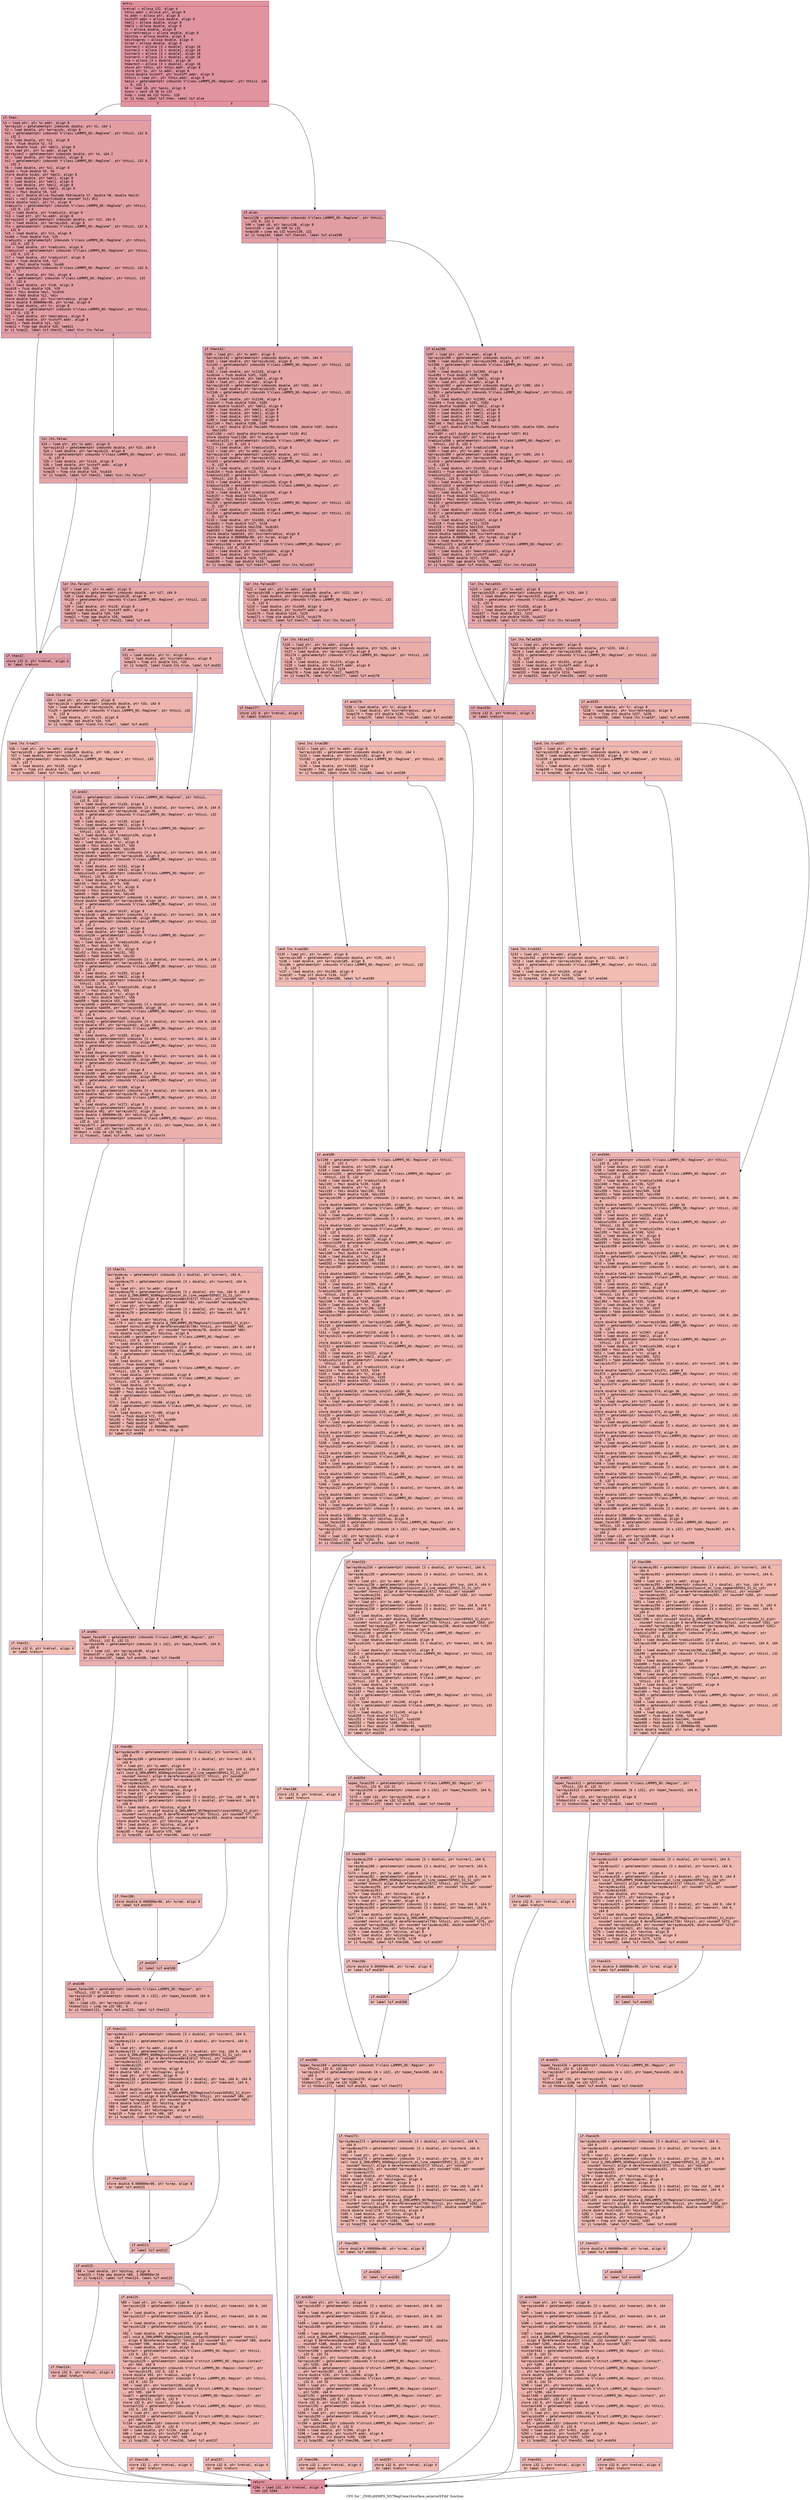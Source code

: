 digraph "CFG for '_ZN9LAMMPS_NS7RegCone16surface_exteriorEPdd' function" {
	label="CFG for '_ZN9LAMMPS_NS7RegCone16surface_exteriorEPdd' function";

	Node0x5572da44cb10 [shape=record,color="#b70d28ff", style=filled, fillcolor="#b70d2870" fontname="Courier",label="{entry:\l|  %retval = alloca i32, align 4\l  %this.addr = alloca ptr, align 8\l  %x.addr = alloca ptr, align 8\l  %cutoff.addr = alloca double, align 8\l  %del1 = alloca double, align 8\l  %del2 = alloca double, align 8\l  %r = alloca double, align 8\l  %currentradius = alloca double, align 8\l  %distsq = alloca double, align 8\l  %distsqprev = alloca double, align 8\l  %crad = alloca double, align 8\l  %corner1 = alloca [3 x double], align 16\l  %corner2 = alloca [3 x double], align 16\l  %corner3 = alloca [3 x double], align 16\l  %corner4 = alloca [3 x double], align 16\l  %xp = alloca [3 x double], align 16\l  %nearest = alloca [3 x double], align 16\l  store ptr %this, ptr %this.addr, align 8\l  store ptr %x, ptr %x.addr, align 8\l  store double %cutoff, ptr %cutoff.addr, align 8\l  %this1 = load ptr, ptr %this.addr, align 8\l  %axis = getelementptr inbounds %\"class.LAMMPS_NS::RegCone\", ptr %this1, i32\l... 0, i32 1\l  %0 = load i8, ptr %axis, align 8\l  %conv = sext i8 %0 to i32\l  %cmp = icmp eq i32 %conv, 120\l  br i1 %cmp, label %if.then, label %if.else\l|{<s0>T|<s1>F}}"];
	Node0x5572da44cb10:s0 -> Node0x5572da44d080[tooltip="entry -> if.then\nProbability 50.00%" ];
	Node0x5572da44cb10:s1 -> Node0x5572da44d0f0[tooltip="entry -> if.else\nProbability 50.00%" ];
	Node0x5572da44d080 [shape=record,color="#3d50c3ff", style=filled, fillcolor="#be242e70" fontname="Courier",label="{if.then:\l|  %1 = load ptr, ptr %x.addr, align 8\l  %arrayidx = getelementptr inbounds double, ptr %1, i64 1\l  %2 = load double, ptr %arrayidx, align 8\l  %c1 = getelementptr inbounds %\"class.LAMMPS_NS::RegCone\", ptr %this1, i32 0,\l... i32 2\l  %3 = load double, ptr %c1, align 8\l  %sub = fsub double %2, %3\l  store double %sub, ptr %del1, align 8\l  %4 = load ptr, ptr %x.addr, align 8\l  %arrayidx2 = getelementptr inbounds double, ptr %4, i64 2\l  %5 = load double, ptr %arrayidx2, align 8\l  %c2 = getelementptr inbounds %\"class.LAMMPS_NS::RegCone\", ptr %this1, i32 0,\l... i32 3\l  %6 = load double, ptr %c2, align 8\l  %sub3 = fsub double %5, %6\l  store double %sub3, ptr %del2, align 8\l  %7 = load double, ptr %del1, align 8\l  %8 = load double, ptr %del1, align 8\l  %9 = load double, ptr %del2, align 8\l  %10 = load double, ptr %del2, align 8\l  %mul4 = fmul double %9, %10\l  %11 = call double @llvm.fmuladd.f64(double %7, double %8, double %mul4)\l  %call = call double @sqrt(double noundef %11) #11\l  store double %call, ptr %r, align 8\l  %radiuslo = getelementptr inbounds %\"class.LAMMPS_NS::RegCone\", ptr %this1,\l... i32 0, i32 4\l  %12 = load double, ptr %radiuslo, align 8\l  %13 = load ptr, ptr %x.addr, align 8\l  %arrayidx5 = getelementptr inbounds double, ptr %13, i64 0\l  %14 = load double, ptr %arrayidx5, align 8\l  %lo = getelementptr inbounds %\"class.LAMMPS_NS::RegCone\", ptr %this1, i32 0,\l... i32 6\l  %15 = load double, ptr %lo, align 8\l  %sub6 = fsub double %14, %15\l  %radiushi = getelementptr inbounds %\"class.LAMMPS_NS::RegCone\", ptr %this1,\l... i32 0, i32 5\l  %16 = load double, ptr %radiushi, align 8\l  %radiuslo7 = getelementptr inbounds %\"class.LAMMPS_NS::RegCone\", ptr %this1,\l... i32 0, i32 4\l  %17 = load double, ptr %radiuslo7, align 8\l  %sub8 = fsub double %16, %17\l  %mul = fmul double %sub6, %sub8\l  %hi = getelementptr inbounds %\"class.LAMMPS_NS::RegCone\", ptr %this1, i32 0,\l... i32 7\l  %18 = load double, ptr %hi, align 8\l  %lo9 = getelementptr inbounds %\"class.LAMMPS_NS::RegCone\", ptr %this1, i32\l... 0, i32 6\l  %19 = load double, ptr %lo9, align 8\l  %sub10 = fsub double %18, %19\l  %div = fdiv double %mul, %sub10\l  %add = fadd double %12, %div\l  store double %add, ptr %currentradius, align 8\l  store double 0.000000e+00, ptr %crad, align 8\l  %20 = load double, ptr %r, align 8\l  %maxradius = getelementptr inbounds %\"class.LAMMPS_NS::RegCone\", ptr %this1,\l... i32 0, i32 8\l  %21 = load double, ptr %maxradius, align 8\l  %22 = load double, ptr %cutoff.addr, align 8\l  %add11 = fadd double %21, %22\l  %cmp12 = fcmp oge double %20, %add11\l  br i1 %cmp12, label %if.then22, label %lor.lhs.false\l|{<s0>T|<s1>F}}"];
	Node0x5572da44d080:s0 -> Node0x5572da40aaa0[tooltip="if.then -> if.then22\nProbability 50.00%" ];
	Node0x5572da44d080:s1 -> Node0x5572da40ab20[tooltip="if.then -> lor.lhs.false\nProbability 50.00%" ];
	Node0x5572da40ab20 [shape=record,color="#3d50c3ff", style=filled, fillcolor="#c5333470" fontname="Courier",label="{lor.lhs.false:\l|  %23 = load ptr, ptr %x.addr, align 8\l  %arrayidx13 = getelementptr inbounds double, ptr %23, i64 0\l  %24 = load double, ptr %arrayidx13, align 8\l  %lo14 = getelementptr inbounds %\"class.LAMMPS_NS::RegCone\", ptr %this1, i32\l... 0, i32 6\l  %25 = load double, ptr %lo14, align 8\l  %26 = load double, ptr %cutoff.addr, align 8\l  %sub15 = fsub double %25, %26\l  %cmp16 = fcmp ole double %24, %sub15\l  br i1 %cmp16, label %if.then22, label %lor.lhs.false17\l|{<s0>T|<s1>F}}"];
	Node0x5572da40ab20:s0 -> Node0x5572da40aaa0[tooltip="lor.lhs.false -> if.then22\nProbability 50.00%" ];
	Node0x5572da40ab20:s1 -> Node0x5572da40b160[tooltip="lor.lhs.false -> lor.lhs.false17\nProbability 50.00%" ];
	Node0x5572da40b160 [shape=record,color="#3d50c3ff", style=filled, fillcolor="#ca3b3770" fontname="Courier",label="{lor.lhs.false17:\l|  %27 = load ptr, ptr %x.addr, align 8\l  %arrayidx18 = getelementptr inbounds double, ptr %27, i64 0\l  %28 = load double, ptr %arrayidx18, align 8\l  %hi19 = getelementptr inbounds %\"class.LAMMPS_NS::RegCone\", ptr %this1, i32\l... 0, i32 7\l  %29 = load double, ptr %hi19, align 8\l  %30 = load double, ptr %cutoff.addr, align 8\l  %add20 = fadd double %29, %30\l  %cmp21 = fcmp oge double %28, %add20\l  br i1 %cmp21, label %if.then22, label %if.end\l|{<s0>T|<s1>F}}"];
	Node0x5572da40b160:s0 -> Node0x5572da40aaa0[tooltip="lor.lhs.false17 -> if.then22\nProbability 50.00%" ];
	Node0x5572da40b160:s1 -> Node0x5572da40b7a0[tooltip="lor.lhs.false17 -> if.end\nProbability 50.00%" ];
	Node0x5572da40aaa0 [shape=record,color="#3d50c3ff", style=filled, fillcolor="#be242e70" fontname="Courier",label="{if.then22:\l|  store i32 0, ptr %retval, align 4\l  br label %return\l}"];
	Node0x5572da40aaa0 -> Node0x5572da40b960[tooltip="if.then22 -> return\nProbability 100.00%" ];
	Node0x5572da40b7a0 [shape=record,color="#3d50c3ff", style=filled, fillcolor="#d0473d70" fontname="Courier",label="{if.end:\l|  %31 = load double, ptr %r, align 8\l  %32 = load double, ptr %currentradius, align 8\l  %cmp23 = fcmp olt double %31, %32\l  br i1 %cmp23, label %land.lhs.true, label %if.end32\l|{<s0>T|<s1>F}}"];
	Node0x5572da40b7a0:s0 -> Node0x5572da40bb80[tooltip="if.end -> land.lhs.true\nProbability 50.00%" ];
	Node0x5572da40b7a0:s1 -> Node0x5572da40bc00[tooltip="if.end -> if.end32\nProbability 50.00%" ];
	Node0x5572da40bb80 [shape=record,color="#3d50c3ff", style=filled, fillcolor="#d6524470" fontname="Courier",label="{land.lhs.true:\l|  %33 = load ptr, ptr %x.addr, align 8\l  %arrayidx24 = getelementptr inbounds double, ptr %33, i64 0\l  %34 = load double, ptr %arrayidx24, align 8\l  %lo25 = getelementptr inbounds %\"class.LAMMPS_NS::RegCone\", ptr %this1, i32\l... 0, i32 6\l  %35 = load double, ptr %lo25, align 8\l  %cmp26 = fcmp ogt double %34, %35\l  br i1 %cmp26, label %land.lhs.true27, label %if.end32\l|{<s0>T|<s1>F}}"];
	Node0x5572da40bb80:s0 -> Node0x5572da40c110[tooltip="land.lhs.true -> land.lhs.true27\nProbability 50.00%" ];
	Node0x5572da40bb80:s1 -> Node0x5572da40bc00[tooltip="land.lhs.true -> if.end32\nProbability 50.00%" ];
	Node0x5572da40c110 [shape=record,color="#3d50c3ff", style=filled, fillcolor="#dc5d4a70" fontname="Courier",label="{land.lhs.true27:\l|  %36 = load ptr, ptr %x.addr, align 8\l  %arrayidx28 = getelementptr inbounds double, ptr %36, i64 0\l  %37 = load double, ptr %arrayidx28, align 8\l  %hi29 = getelementptr inbounds %\"class.LAMMPS_NS::RegCone\", ptr %this1, i32\l... 0, i32 7\l  %38 = load double, ptr %hi29, align 8\l  %cmp30 = fcmp olt double %37, %38\l  br i1 %cmp30, label %if.then31, label %if.end32\l|{<s0>T|<s1>F}}"];
	Node0x5572da40c110:s0 -> Node0x5572da40c620[tooltip="land.lhs.true27 -> if.then31\nProbability 50.00%" ];
	Node0x5572da40c110:s1 -> Node0x5572da40bc00[tooltip="land.lhs.true27 -> if.end32\nProbability 50.00%" ];
	Node0x5572da40c620 [shape=record,color="#3d50c3ff", style=filled, fillcolor="#e1675170" fontname="Courier",label="{if.then31:\l|  store i32 0, ptr %retval, align 4\l  br label %return\l}"];
	Node0x5572da40c620 -> Node0x5572da40b960[tooltip="if.then31 -> return\nProbability 100.00%" ];
	Node0x5572da40bc00 [shape=record,color="#3d50c3ff", style=filled, fillcolor="#d24b4070" fontname="Courier",label="{if.end32:\l|  %lo33 = getelementptr inbounds %\"class.LAMMPS_NS::RegCone\", ptr %this1,\l... i32 0, i32 6\l  %39 = load double, ptr %lo33, align 8\l  %arrayidx34 = getelementptr inbounds [3 x double], ptr %corner1, i64 0, i64 0\l  store double %39, ptr %arrayidx34, align 16\l  %c135 = getelementptr inbounds %\"class.LAMMPS_NS::RegCone\", ptr %this1, i32\l... 0, i32 2\l  %40 = load double, ptr %c135, align 8\l  %41 = load double, ptr %del1, align 8\l  %radiuslo36 = getelementptr inbounds %\"class.LAMMPS_NS::RegCone\", ptr\l... %this1, i32 0, i32 4\l  %42 = load double, ptr %radiuslo36, align 8\l  %mul37 = fmul double %41, %42\l  %43 = load double, ptr %r, align 8\l  %div38 = fdiv double %mul37, %43\l  %add39 = fadd double %40, %div38\l  %arrayidx40 = getelementptr inbounds [3 x double], ptr %corner1, i64 0, i64 1\l  store double %add39, ptr %arrayidx40, align 8\l  %c241 = getelementptr inbounds %\"class.LAMMPS_NS::RegCone\", ptr %this1, i32\l... 0, i32 3\l  %44 = load double, ptr %c241, align 8\l  %45 = load double, ptr %del2, align 8\l  %radiuslo42 = getelementptr inbounds %\"class.LAMMPS_NS::RegCone\", ptr\l... %this1, i32 0, i32 4\l  %46 = load double, ptr %radiuslo42, align 8\l  %mul43 = fmul double %45, %46\l  %47 = load double, ptr %r, align 8\l  %div44 = fdiv double %mul43, %47\l  %add45 = fadd double %44, %div44\l  %arrayidx46 = getelementptr inbounds [3 x double], ptr %corner1, i64 0, i64 2\l  store double %add45, ptr %arrayidx46, align 16\l  %hi47 = getelementptr inbounds %\"class.LAMMPS_NS::RegCone\", ptr %this1, i32\l... 0, i32 7\l  %48 = load double, ptr %hi47, align 8\l  %arrayidx48 = getelementptr inbounds [3 x double], ptr %corner2, i64 0, i64 0\l  store double %48, ptr %arrayidx48, align 16\l  %c149 = getelementptr inbounds %\"class.LAMMPS_NS::RegCone\", ptr %this1, i32\l... 0, i32 2\l  %49 = load double, ptr %c149, align 8\l  %50 = load double, ptr %del1, align 8\l  %radiushi50 = getelementptr inbounds %\"class.LAMMPS_NS::RegCone\", ptr\l... %this1, i32 0, i32 5\l  %51 = load double, ptr %radiushi50, align 8\l  %mul51 = fmul double %50, %51\l  %52 = load double, ptr %r, align 8\l  %div52 = fdiv double %mul51, %52\l  %add53 = fadd double %49, %div52\l  %arrayidx54 = getelementptr inbounds [3 x double], ptr %corner2, i64 0, i64 1\l  store double %add53, ptr %arrayidx54, align 8\l  %c255 = getelementptr inbounds %\"class.LAMMPS_NS::RegCone\", ptr %this1, i32\l... 0, i32 3\l  %53 = load double, ptr %c255, align 8\l  %54 = load double, ptr %del2, align 8\l  %radiushi56 = getelementptr inbounds %\"class.LAMMPS_NS::RegCone\", ptr\l... %this1, i32 0, i32 5\l  %55 = load double, ptr %radiushi56, align 8\l  %mul57 = fmul double %54, %55\l  %56 = load double, ptr %r, align 8\l  %div58 = fdiv double %mul57, %56\l  %add59 = fadd double %53, %div58\l  %arrayidx60 = getelementptr inbounds [3 x double], ptr %corner2, i64 0, i64 2\l  store double %add59, ptr %arrayidx60, align 16\l  %lo61 = getelementptr inbounds %\"class.LAMMPS_NS::RegCone\", ptr %this1, i32\l... 0, i32 6\l  %57 = load double, ptr %lo61, align 8\l  %arrayidx62 = getelementptr inbounds [3 x double], ptr %corner3, i64 0, i64 0\l  store double %57, ptr %arrayidx62, align 16\l  %c163 = getelementptr inbounds %\"class.LAMMPS_NS::RegCone\", ptr %this1, i32\l... 0, i32 2\l  %58 = load double, ptr %c163, align 8\l  %arrayidx64 = getelementptr inbounds [3 x double], ptr %corner3, i64 0, i64 1\l  store double %58, ptr %arrayidx64, align 8\l  %c265 = getelementptr inbounds %\"class.LAMMPS_NS::RegCone\", ptr %this1, i32\l... 0, i32 3\l  %59 = load double, ptr %c265, align 8\l  %arrayidx66 = getelementptr inbounds [3 x double], ptr %corner3, i64 0, i64 2\l  store double %59, ptr %arrayidx66, align 16\l  %hi67 = getelementptr inbounds %\"class.LAMMPS_NS::RegCone\", ptr %this1, i32\l... 0, i32 7\l  %60 = load double, ptr %hi67, align 8\l  %arrayidx68 = getelementptr inbounds [3 x double], ptr %corner4, i64 0, i64 0\l  store double %60, ptr %arrayidx68, align 16\l  %c169 = getelementptr inbounds %\"class.LAMMPS_NS::RegCone\", ptr %this1, i32\l... 0, i32 2\l  %61 = load double, ptr %c169, align 8\l  %arrayidx70 = getelementptr inbounds [3 x double], ptr %corner4, i64 0, i64 1\l  store double %61, ptr %arrayidx70, align 8\l  %c271 = getelementptr inbounds %\"class.LAMMPS_NS::RegCone\", ptr %this1, i32\l... 0, i32 3\l  %62 = load double, ptr %c271, align 8\l  %arrayidx72 = getelementptr inbounds [3 x double], ptr %corner4, i64 0, i64 2\l  store double %62, ptr %arrayidx72, align 16\l  store double 1.000000e+20, ptr %distsq, align 8\l  %open_faces = getelementptr inbounds %\"class.LAMMPS_NS::Region\", ptr %this1,\l... i32 0, i32 21\l  %arrayidx73 = getelementptr inbounds [6 x i32], ptr %open_faces, i64 0, i64 2\l  %63 = load i32, ptr %arrayidx73, align 8\l  %tobool = icmp ne i32 %63, 0\l  br i1 %tobool, label %if.end94, label %if.then74\l|{<s0>T|<s1>F}}"];
	Node0x5572da40bc00:s0 -> Node0x5572da450390[tooltip="if.end32 -> if.end94\nProbability 62.50%" ];
	Node0x5572da40bc00:s1 -> Node0x5572da410fe0[tooltip="if.end32 -> if.then74\nProbability 37.50%" ];
	Node0x5572da410fe0 [shape=record,color="#3d50c3ff", style=filled, fillcolor="#d8564670" fontname="Courier",label="{if.then74:\l|  %arraydecay = getelementptr inbounds [3 x double], ptr %corner1, i64 0,\l... i64 0\l  %arraydecay75 = getelementptr inbounds [3 x double], ptr %corner2, i64 0,\l... i64 0\l  %64 = load ptr, ptr %x.addr, align 8\l  %arraydecay76 = getelementptr inbounds [3 x double], ptr %xp, i64 0, i64 0\l  call void @_ZN9LAMMPS_NS6Region21point_on_line_segmentEPdS1_S1_S1_(ptr\l... noundef nonnull align 8 dereferenceable(672) %this1, ptr noundef %arraydecay,\l... ptr noundef %arraydecay75, ptr noundef %64, ptr noundef %arraydecay76)\l  %65 = load ptr, ptr %x.addr, align 8\l  %arraydecay77 = getelementptr inbounds [3 x double], ptr %xp, i64 0, i64 0\l  %arraydecay78 = getelementptr inbounds [3 x double], ptr %nearest, i64 0,\l... i64 0\l  %66 = load double, ptr %distsq, align 8\l  %call79 = call noundef double @_ZN9LAMMPS_NS7RegCone7closestEPdS1_S1_d(ptr\l... noundef nonnull align 8 dereferenceable(736) %this1, ptr noundef %65, ptr\l... noundef %arraydecay77, ptr noundef %arraydecay78, double noundef %66)\l  store double %call79, ptr %distsq, align 8\l  %radiuslo80 = getelementptr inbounds %\"class.LAMMPS_NS::RegCone\", ptr\l... %this1, i32 0, i32 4\l  %67 = load double, ptr %radiuslo80, align 8\l  %arrayidx81 = getelementptr inbounds [3 x double], ptr %nearest, i64 0, i64 0\l  %68 = load double, ptr %arrayidx81, align 16\l  %lo82 = getelementptr inbounds %\"class.LAMMPS_NS::RegCone\", ptr %this1, i32\l... 0, i32 6\l  %69 = load double, ptr %lo82, align 8\l  %sub83 = fsub double %68, %69\l  %radiushi84 = getelementptr inbounds %\"class.LAMMPS_NS::RegCone\", ptr\l... %this1, i32 0, i32 5\l  %70 = load double, ptr %radiushi84, align 8\l  %radiuslo85 = getelementptr inbounds %\"class.LAMMPS_NS::RegCone\", ptr\l... %this1, i32 0, i32 4\l  %71 = load double, ptr %radiuslo85, align 8\l  %sub86 = fsub double %70, %71\l  %mul87 = fmul double %sub83, %sub86\l  %hi88 = getelementptr inbounds %\"class.LAMMPS_NS::RegCone\", ptr %this1, i32\l... 0, i32 7\l  %72 = load double, ptr %hi88, align 8\l  %lo89 = getelementptr inbounds %\"class.LAMMPS_NS::RegCone\", ptr %this1, i32\l... 0, i32 6\l  %73 = load double, ptr %lo89, align 8\l  %sub90 = fsub double %72, %73\l  %div91 = fdiv double %mul87, %sub90\l  %add92 = fadd double %67, %div91\l  %mul93 = fmul double -2.000000e+00, %add92\l  store double %mul93, ptr %crad, align 8\l  br label %if.end94\l}"];
	Node0x5572da410fe0 -> Node0x5572da450390[tooltip="if.then74 -> if.end94\nProbability 100.00%" ];
	Node0x5572da450390 [shape=record,color="#3d50c3ff", style=filled, fillcolor="#d24b4070" fontname="Courier",label="{if.end94:\l|  %open_faces95 = getelementptr inbounds %\"class.LAMMPS_NS::Region\", ptr\l... %this1, i32 0, i32 21\l  %arrayidx96 = getelementptr inbounds [6 x i32], ptr %open_faces95, i64 0,\l... i64 0\l  %74 = load i32, ptr %arrayidx96, align 8\l  %tobool97 = icmp ne i32 %74, 0\l  br i1 %tobool97, label %if.end108, label %if.then98\l|{<s0>T|<s1>F}}"];
	Node0x5572da450390:s0 -> Node0x5572da461600[tooltip="if.end94 -> if.end108\nProbability 62.50%" ];
	Node0x5572da450390:s1 -> Node0x5572da461680[tooltip="if.end94 -> if.then98\nProbability 37.50%" ];
	Node0x5572da461680 [shape=record,color="#3d50c3ff", style=filled, fillcolor="#d8564670" fontname="Courier",label="{if.then98:\l|  %arraydecay99 = getelementptr inbounds [3 x double], ptr %corner1, i64 0,\l... i64 0\l  %arraydecay100 = getelementptr inbounds [3 x double], ptr %corner3, i64 0,\l... i64 0\l  %75 = load ptr, ptr %x.addr, align 8\l  %arraydecay101 = getelementptr inbounds [3 x double], ptr %xp, i64 0, i64 0\l  call void @_ZN9LAMMPS_NS6Region21point_on_line_segmentEPdS1_S1_S1_(ptr\l... noundef nonnull align 8 dereferenceable(672) %this1, ptr noundef\l... %arraydecay99, ptr noundef %arraydecay100, ptr noundef %75, ptr noundef\l... %arraydecay101)\l  %76 = load double, ptr %distsq, align 8\l  store double %76, ptr %distsqprev, align 8\l  %77 = load ptr, ptr %x.addr, align 8\l  %arraydecay102 = getelementptr inbounds [3 x double], ptr %xp, i64 0, i64 0\l  %arraydecay103 = getelementptr inbounds [3 x double], ptr %nearest, i64 0,\l... i64 0\l  %78 = load double, ptr %distsq, align 8\l  %call104 = call noundef double @_ZN9LAMMPS_NS7RegCone7closestEPdS1_S1_d(ptr\l... noundef nonnull align 8 dereferenceable(736) %this1, ptr noundef %77, ptr\l... noundef %arraydecay102, ptr noundef %arraydecay103, double noundef %78)\l  store double %call104, ptr %distsq, align 8\l  %79 = load double, ptr %distsq, align 8\l  %80 = load double, ptr %distsqprev, align 8\l  %cmp105 = fcmp olt double %79, %80\l  br i1 %cmp105, label %if.then106, label %if.end107\l|{<s0>T|<s1>F}}"];
	Node0x5572da461680:s0 -> Node0x5572da462490[tooltip="if.then98 -> if.then106\nProbability 50.00%" ];
	Node0x5572da461680:s1 -> Node0x5572da4624e0[tooltip="if.then98 -> if.end107\nProbability 50.00%" ];
	Node0x5572da462490 [shape=record,color="#3d50c3ff", style=filled, fillcolor="#de614d70" fontname="Courier",label="{if.then106:\l|  store double 0.000000e+00, ptr %crad, align 8\l  br label %if.end107\l}"];
	Node0x5572da462490 -> Node0x5572da4624e0[tooltip="if.then106 -> if.end107\nProbability 100.00%" ];
	Node0x5572da4624e0 [shape=record,color="#3d50c3ff", style=filled, fillcolor="#d8564670" fontname="Courier",label="{if.end107:\l|  br label %if.end108\l}"];
	Node0x5572da4624e0 -> Node0x5572da461600[tooltip="if.end107 -> if.end108\nProbability 100.00%" ];
	Node0x5572da461600 [shape=record,color="#3d50c3ff", style=filled, fillcolor="#d24b4070" fontname="Courier",label="{if.end108:\l|  %open_faces109 = getelementptr inbounds %\"class.LAMMPS_NS::Region\", ptr\l... %this1, i32 0, i32 21\l  %arrayidx110 = getelementptr inbounds [6 x i32], ptr %open_faces109, i64 0,\l... i64 1\l  %81 = load i32, ptr %arrayidx110, align 4\l  %tobool111 = icmp ne i32 %81, 0\l  br i1 %tobool111, label %if.end122, label %if.then112\l|{<s0>T|<s1>F}}"];
	Node0x5572da461600:s0 -> Node0x5572da462a80[tooltip="if.end108 -> if.end122\nProbability 62.50%" ];
	Node0x5572da461600:s1 -> Node0x5572da462b00[tooltip="if.end108 -> if.then112\nProbability 37.50%" ];
	Node0x5572da462b00 [shape=record,color="#3d50c3ff", style=filled, fillcolor="#d8564670" fontname="Courier",label="{if.then112:\l|  %arraydecay113 = getelementptr inbounds [3 x double], ptr %corner2, i64 0,\l... i64 0\l  %arraydecay114 = getelementptr inbounds [3 x double], ptr %corner4, i64 0,\l... i64 0\l  %82 = load ptr, ptr %x.addr, align 8\l  %arraydecay115 = getelementptr inbounds [3 x double], ptr %xp, i64 0, i64 0\l  call void @_ZN9LAMMPS_NS6Region21point_on_line_segmentEPdS1_S1_S1_(ptr\l... noundef nonnull align 8 dereferenceable(672) %this1, ptr noundef\l... %arraydecay113, ptr noundef %arraydecay114, ptr noundef %82, ptr noundef\l... %arraydecay115)\l  %83 = load double, ptr %distsq, align 8\l  store double %83, ptr %distsqprev, align 8\l  %84 = load ptr, ptr %x.addr, align 8\l  %arraydecay116 = getelementptr inbounds [3 x double], ptr %xp, i64 0, i64 0\l  %arraydecay117 = getelementptr inbounds [3 x double], ptr %nearest, i64 0,\l... i64 0\l  %85 = load double, ptr %distsq, align 8\l  %call118 = call noundef double @_ZN9LAMMPS_NS7RegCone7closestEPdS1_S1_d(ptr\l... noundef nonnull align 8 dereferenceable(736) %this1, ptr noundef %84, ptr\l... noundef %arraydecay116, ptr noundef %arraydecay117, double noundef %85)\l  store double %call118, ptr %distsq, align 8\l  %86 = load double, ptr %distsq, align 8\l  %87 = load double, ptr %distsqprev, align 8\l  %cmp119 = fcmp olt double %86, %87\l  br i1 %cmp119, label %if.then120, label %if.end121\l|{<s0>T|<s1>F}}"];
	Node0x5572da462b00:s0 -> Node0x5572da463930[tooltip="if.then112 -> if.then120\nProbability 50.00%" ];
	Node0x5572da462b00:s1 -> Node0x5572da463980[tooltip="if.then112 -> if.end121\nProbability 50.00%" ];
	Node0x5572da463930 [shape=record,color="#3d50c3ff", style=filled, fillcolor="#de614d70" fontname="Courier",label="{if.then120:\l|  store double 0.000000e+00, ptr %crad, align 8\l  br label %if.end121\l}"];
	Node0x5572da463930 -> Node0x5572da463980[tooltip="if.then120 -> if.end121\nProbability 100.00%" ];
	Node0x5572da463980 [shape=record,color="#3d50c3ff", style=filled, fillcolor="#d8564670" fontname="Courier",label="{if.end121:\l|  br label %if.end122\l}"];
	Node0x5572da463980 -> Node0x5572da462a80[tooltip="if.end121 -> if.end122\nProbability 100.00%" ];
	Node0x5572da462a80 [shape=record,color="#3d50c3ff", style=filled, fillcolor="#d24b4070" fontname="Courier",label="{if.end122:\l|  %88 = load double, ptr %distsq, align 8\l  %cmp123 = fcmp oeq double %88, 1.000000e+20\l  br i1 %cmp123, label %if.then124, label %if.end125\l|{<s0>T|<s1>F}}"];
	Node0x5572da462a80:s0 -> Node0x5572da463d30[tooltip="if.end122 -> if.then124\nProbability 62.50%" ];
	Node0x5572da462a80:s1 -> Node0x5572da463db0[tooltip="if.end122 -> if.end125\nProbability 37.50%" ];
	Node0x5572da463d30 [shape=record,color="#3d50c3ff", style=filled, fillcolor="#d6524470" fontname="Courier",label="{if.then124:\l|  store i32 0, ptr %retval, align 4\l  br label %return\l}"];
	Node0x5572da463d30 -> Node0x5572da40b960[tooltip="if.then124 -> return\nProbability 100.00%" ];
	Node0x5572da463db0 [shape=record,color="#3d50c3ff", style=filled, fillcolor="#d8564670" fontname="Courier",label="{if.end125:\l|  %89 = load ptr, ptr %x.addr, align 8\l  %arrayidx126 = getelementptr inbounds [3 x double], ptr %nearest, i64 0, i64\l... 0\l  %90 = load double, ptr %arrayidx126, align 16\l  %arrayidx127 = getelementptr inbounds [3 x double], ptr %nearest, i64 0, i64\l... 1\l  %91 = load double, ptr %arrayidx127, align 8\l  %arrayidx128 = getelementptr inbounds [3 x double], ptr %nearest, i64 0, i64\l... 2\l  %92 = load double, ptr %arrayidx128, align 16\l  call void @_ZN9LAMMPS_NS6Region11add_contactEiPdddd(ptr noundef nonnull\l... align 8 dereferenceable(672) %this1, i32 noundef 0, ptr noundef %89, double\l... noundef %90, double noundef %91, double noundef %92)\l  %93 = load double, ptr %crad, align 8\l  %contact = getelementptr inbounds %\"class.LAMMPS_NS::Region\", ptr %this1,\l... i32 0, i32 23\l  %94 = load ptr, ptr %contact, align 8\l  %arrayidx129 = getelementptr inbounds %\"struct.LAMMPS_NS::Region::Contact\",\l... ptr %94, i64 0\l  %radius = getelementptr inbounds %\"struct.LAMMPS_NS::Region::Contact\", ptr\l... %arrayidx129, i32 0, i32 4\l  store double %93, ptr %radius, align 8\l  %contact130 = getelementptr inbounds %\"class.LAMMPS_NS::Region\", ptr %this1,\l... i32 0, i32 23\l  %95 = load ptr, ptr %contact130, align 8\l  %arrayidx131 = getelementptr inbounds %\"struct.LAMMPS_NS::Region::Contact\",\l... ptr %95, i64 0\l  %iwall = getelementptr inbounds %\"struct.LAMMPS_NS::Region::Contact\", ptr\l... %arrayidx131, i32 0, i32 5\l  store i32 0, ptr %iwall, align 8\l  %contact132 = getelementptr inbounds %\"class.LAMMPS_NS::Region\", ptr %this1,\l... i32 0, i32 23\l  %96 = load ptr, ptr %contact132, align 8\l  %arrayidx133 = getelementptr inbounds %\"struct.LAMMPS_NS::Region::Contact\",\l... ptr %96, i64 0\l  %r134 = getelementptr inbounds %\"struct.LAMMPS_NS::Region::Contact\", ptr\l... %arrayidx133, i32 0, i32 0\l  %97 = load double, ptr %r134, align 8\l  %98 = load double, ptr %cutoff.addr, align 8\l  %cmp135 = fcmp olt double %97, %98\l  br i1 %cmp135, label %if.then136, label %if.end137\l|{<s0>T|<s1>F}}"];
	Node0x5572da463db0:s0 -> Node0x5572da40de60[tooltip="if.end125 -> if.then136\nProbability 50.00%" ];
	Node0x5572da463db0:s1 -> Node0x5572da40dee0[tooltip="if.end125 -> if.end137\nProbability 50.00%" ];
	Node0x5572da40de60 [shape=record,color="#3d50c3ff", style=filled, fillcolor="#de614d70" fontname="Courier",label="{if.then136:\l|  store i32 1, ptr %retval, align 4\l  br label %return\l}"];
	Node0x5572da40de60 -> Node0x5572da40b960[tooltip="if.then136 -> return\nProbability 100.00%" ];
	Node0x5572da40dee0 [shape=record,color="#3d50c3ff", style=filled, fillcolor="#de614d70" fontname="Courier",label="{if.end137:\l|  store i32 0, ptr %retval, align 4\l  br label %return\l}"];
	Node0x5572da40dee0 -> Node0x5572da40b960[tooltip="if.end137 -> return\nProbability 100.00%" ];
	Node0x5572da44d0f0 [shape=record,color="#3d50c3ff", style=filled, fillcolor="#be242e70" fontname="Courier",label="{if.else:\l|  %axis138 = getelementptr inbounds %\"class.LAMMPS_NS::RegCone\", ptr %this1,\l... i32 0, i32 1\l  %99 = load i8, ptr %axis138, align 8\l  %conv139 = sext i8 %99 to i32\l  %cmp140 = icmp eq i32 %conv139, 121\l  br i1 %cmp140, label %if.then141, label %if.else298\l|{<s0>T|<s1>F}}"];
	Node0x5572da44d0f0:s0 -> Node0x5572da466200[tooltip="if.else -> if.then141\nProbability 50.00%" ];
	Node0x5572da44d0f0:s1 -> Node0x5572da466280[tooltip="if.else -> if.else298\nProbability 50.00%" ];
	Node0x5572da466200 [shape=record,color="#3d50c3ff", style=filled, fillcolor="#c5333470" fontname="Courier",label="{if.then141:\l|  %100 = load ptr, ptr %x.addr, align 8\l  %arrayidx142 = getelementptr inbounds double, ptr %100, i64 0\l  %101 = load double, ptr %arrayidx142, align 8\l  %c1143 = getelementptr inbounds %\"class.LAMMPS_NS::RegCone\", ptr %this1, i32\l... 0, i32 2\l  %102 = load double, ptr %c1143, align 8\l  %sub144 = fsub double %101, %102\l  store double %sub144, ptr %del1, align 8\l  %103 = load ptr, ptr %x.addr, align 8\l  %arrayidx145 = getelementptr inbounds double, ptr %103, i64 2\l  %104 = load double, ptr %arrayidx145, align 8\l  %c2146 = getelementptr inbounds %\"class.LAMMPS_NS::RegCone\", ptr %this1, i32\l... 0, i32 3\l  %105 = load double, ptr %c2146, align 8\l  %sub147 = fsub double %104, %105\l  store double %sub147, ptr %del2, align 8\l  %106 = load double, ptr %del1, align 8\l  %107 = load double, ptr %del1, align 8\l  %108 = load double, ptr %del2, align 8\l  %109 = load double, ptr %del2, align 8\l  %mul149 = fmul double %108, %109\l  %110 = call double @llvm.fmuladd.f64(double %106, double %107, double\l... %mul149)\l  %call150 = call double @sqrt(double noundef %110) #11\l  store double %call150, ptr %r, align 8\l  %radiuslo151 = getelementptr inbounds %\"class.LAMMPS_NS::RegCone\", ptr\l... %this1, i32 0, i32 4\l  %111 = load double, ptr %radiuslo151, align 8\l  %112 = load ptr, ptr %x.addr, align 8\l  %arrayidx152 = getelementptr inbounds double, ptr %112, i64 1\l  %113 = load double, ptr %arrayidx152, align 8\l  %lo153 = getelementptr inbounds %\"class.LAMMPS_NS::RegCone\", ptr %this1, i32\l... 0, i32 6\l  %114 = load double, ptr %lo153, align 8\l  %sub154 = fsub double %113, %114\l  %radiushi155 = getelementptr inbounds %\"class.LAMMPS_NS::RegCone\", ptr\l... %this1, i32 0, i32 5\l  %115 = load double, ptr %radiushi155, align 8\l  %radiuslo156 = getelementptr inbounds %\"class.LAMMPS_NS::RegCone\", ptr\l... %this1, i32 0, i32 4\l  %116 = load double, ptr %radiuslo156, align 8\l  %sub157 = fsub double %115, %116\l  %mul158 = fmul double %sub154, %sub157\l  %hi159 = getelementptr inbounds %\"class.LAMMPS_NS::RegCone\", ptr %this1, i32\l... 0, i32 7\l  %117 = load double, ptr %hi159, align 8\l  %lo160 = getelementptr inbounds %\"class.LAMMPS_NS::RegCone\", ptr %this1, i32\l... 0, i32 6\l  %118 = load double, ptr %lo160, align 8\l  %sub161 = fsub double %117, %118\l  %div162 = fdiv double %mul158, %sub161\l  %add163 = fadd double %111, %div162\l  store double %add163, ptr %currentradius, align 8\l  store double 0.000000e+00, ptr %crad, align 8\l  %119 = load double, ptr %r, align 8\l  %maxradius164 = getelementptr inbounds %\"class.LAMMPS_NS::RegCone\", ptr\l... %this1, i32 0, i32 8\l  %120 = load double, ptr %maxradius164, align 8\l  %121 = load double, ptr %cutoff.addr, align 8\l  %add165 = fadd double %120, %121\l  %cmp166 = fcmp oge double %119, %add165\l  br i1 %cmp166, label %if.then177, label %lor.lhs.false167\l|{<s0>T|<s1>F}}"];
	Node0x5572da466200:s0 -> Node0x5572da4691d0[tooltip="if.then141 -> if.then177\nProbability 50.00%" ];
	Node0x5572da466200:s1 -> Node0x5572da469280[tooltip="if.then141 -> lor.lhs.false167\nProbability 50.00%" ];
	Node0x5572da469280 [shape=record,color="#3d50c3ff", style=filled, fillcolor="#ca3b3770" fontname="Courier",label="{lor.lhs.false167:\l|  %122 = load ptr, ptr %x.addr, align 8\l  %arrayidx168 = getelementptr inbounds double, ptr %122, i64 1\l  %123 = load double, ptr %arrayidx168, align 8\l  %lo169 = getelementptr inbounds %\"class.LAMMPS_NS::RegCone\", ptr %this1, i32\l... 0, i32 6\l  %124 = load double, ptr %lo169, align 8\l  %125 = load double, ptr %cutoff.addr, align 8\l  %sub170 = fsub double %124, %125\l  %cmp171 = fcmp ole double %123, %sub170\l  br i1 %cmp171, label %if.then177, label %lor.lhs.false172\l|{<s0>T|<s1>F}}"];
	Node0x5572da469280:s0 -> Node0x5572da4691d0[tooltip="lor.lhs.false167 -> if.then177\nProbability 50.00%" ];
	Node0x5572da469280:s1 -> Node0x5572da4698f0[tooltip="lor.lhs.false167 -> lor.lhs.false172\nProbability 50.00%" ];
	Node0x5572da4698f0 [shape=record,color="#3d50c3ff", style=filled, fillcolor="#d0473d70" fontname="Courier",label="{lor.lhs.false172:\l|  %126 = load ptr, ptr %x.addr, align 8\l  %arrayidx173 = getelementptr inbounds double, ptr %126, i64 1\l  %127 = load double, ptr %arrayidx173, align 8\l  %hi174 = getelementptr inbounds %\"class.LAMMPS_NS::RegCone\", ptr %this1, i32\l... 0, i32 7\l  %128 = load double, ptr %hi174, align 8\l  %129 = load double, ptr %cutoff.addr, align 8\l  %add175 = fadd double %128, %129\l  %cmp176 = fcmp oge double %127, %add175\l  br i1 %cmp176, label %if.then177, label %if.end178\l|{<s0>T|<s1>F}}"];
	Node0x5572da4698f0:s0 -> Node0x5572da4691d0[tooltip="lor.lhs.false172 -> if.then177\nProbability 50.00%" ];
	Node0x5572da4698f0:s1 -> Node0x5572da469f00[tooltip="lor.lhs.false172 -> if.end178\nProbability 50.00%" ];
	Node0x5572da4691d0 [shape=record,color="#3d50c3ff", style=filled, fillcolor="#c5333470" fontname="Courier",label="{if.then177:\l|  store i32 0, ptr %retval, align 4\l  br label %return\l}"];
	Node0x5572da4691d0 -> Node0x5572da40b960[tooltip="if.then177 -> return\nProbability 100.00%" ];
	Node0x5572da469f00 [shape=record,color="#3d50c3ff", style=filled, fillcolor="#d6524470" fontname="Courier",label="{if.end178:\l|  %130 = load double, ptr %r, align 8\l  %131 = load double, ptr %currentradius, align 8\l  %cmp179 = fcmp olt double %130, %131\l  br i1 %cmp179, label %land.lhs.true180, label %if.end189\l|{<s0>T|<s1>F}}"];
	Node0x5572da469f00:s0 -> Node0x5572da46a2f0[tooltip="if.end178 -> land.lhs.true180\nProbability 50.00%" ];
	Node0x5572da469f00:s1 -> Node0x5572da46a390[tooltip="if.end178 -> if.end189\nProbability 50.00%" ];
	Node0x5572da46a2f0 [shape=record,color="#3d50c3ff", style=filled, fillcolor="#dc5d4a70" fontname="Courier",label="{land.lhs.true180:\l|  %132 = load ptr, ptr %x.addr, align 8\l  %arrayidx181 = getelementptr inbounds double, ptr %132, i64 1\l  %133 = load double, ptr %arrayidx181, align 8\l  %lo182 = getelementptr inbounds %\"class.LAMMPS_NS::RegCone\", ptr %this1, i32\l... 0, i32 6\l  %134 = load double, ptr %lo182, align 8\l  %cmp183 = fcmp ogt double %133, %134\l  br i1 %cmp183, label %land.lhs.true184, label %if.end189\l|{<s0>T|<s1>F}}"];
	Node0x5572da46a2f0:s0 -> Node0x5572da46a8b0[tooltip="land.lhs.true180 -> land.lhs.true184\nProbability 50.00%" ];
	Node0x5572da46a2f0:s1 -> Node0x5572da46a390[tooltip="land.lhs.true180 -> if.end189\nProbability 50.00%" ];
	Node0x5572da46a8b0 [shape=record,color="#3d50c3ff", style=filled, fillcolor="#e1675170" fontname="Courier",label="{land.lhs.true184:\l|  %135 = load ptr, ptr %x.addr, align 8\l  %arrayidx185 = getelementptr inbounds double, ptr %135, i64 1\l  %136 = load double, ptr %arrayidx185, align 8\l  %hi186 = getelementptr inbounds %\"class.LAMMPS_NS::RegCone\", ptr %this1, i32\l... 0, i32 7\l  %137 = load double, ptr %hi186, align 8\l  %cmp187 = fcmp olt double %136, %137\l  br i1 %cmp187, label %if.then188, label %if.end189\l|{<s0>T|<s1>F}}"];
	Node0x5572da46a8b0:s0 -> Node0x5572da46ad90[tooltip="land.lhs.true184 -> if.then188\nProbability 50.00%" ];
	Node0x5572da46a8b0:s1 -> Node0x5572da46a390[tooltip="land.lhs.true184 -> if.end189\nProbability 50.00%" ];
	Node0x5572da46ad90 [shape=record,color="#3d50c3ff", style=filled, fillcolor="#e5705870" fontname="Courier",label="{if.then188:\l|  store i32 0, ptr %retval, align 4\l  br label %return\l}"];
	Node0x5572da46ad90 -> Node0x5572da40b960[tooltip="if.then188 -> return\nProbability 100.00%" ];
	Node0x5572da46a390 [shape=record,color="#3d50c3ff", style=filled, fillcolor="#d8564670" fontname="Courier",label="{if.end189:\l|  %c1190 = getelementptr inbounds %\"class.LAMMPS_NS::RegCone\", ptr %this1,\l... i32 0, i32 2\l  %138 = load double, ptr %c1190, align 8\l  %139 = load double, ptr %del1, align 8\l  %radiuslo191 = getelementptr inbounds %\"class.LAMMPS_NS::RegCone\", ptr\l... %this1, i32 0, i32 4\l  %140 = load double, ptr %radiuslo191, align 8\l  %mul192 = fmul double %139, %140\l  %141 = load double, ptr %r, align 8\l  %div193 = fdiv double %mul192, %141\l  %add194 = fadd double %138, %div193\l  %arrayidx195 = getelementptr inbounds [3 x double], ptr %corner1, i64 0, i64\l... 0\l  store double %add194, ptr %arrayidx195, align 16\l  %lo196 = getelementptr inbounds %\"class.LAMMPS_NS::RegCone\", ptr %this1, i32\l... 0, i32 6\l  %142 = load double, ptr %lo196, align 8\l  %arrayidx197 = getelementptr inbounds [3 x double], ptr %corner1, i64 0, i64\l... 1\l  store double %142, ptr %arrayidx197, align 8\l  %c2198 = getelementptr inbounds %\"class.LAMMPS_NS::RegCone\", ptr %this1, i32\l... 0, i32 3\l  %143 = load double, ptr %c2198, align 8\l  %144 = load double, ptr %del2, align 8\l  %radiuslo199 = getelementptr inbounds %\"class.LAMMPS_NS::RegCone\", ptr\l... %this1, i32 0, i32 4\l  %145 = load double, ptr %radiuslo199, align 8\l  %mul200 = fmul double %144, %145\l  %146 = load double, ptr %r, align 8\l  %div201 = fdiv double %mul200, %146\l  %add202 = fadd double %143, %div201\l  %arrayidx203 = getelementptr inbounds [3 x double], ptr %corner1, i64 0, i64\l... 2\l  store double %add202, ptr %arrayidx203, align 16\l  %c1204 = getelementptr inbounds %\"class.LAMMPS_NS::RegCone\", ptr %this1, i32\l... 0, i32 2\l  %147 = load double, ptr %c1204, align 8\l  %148 = load double, ptr %del1, align 8\l  %radiushi205 = getelementptr inbounds %\"class.LAMMPS_NS::RegCone\", ptr\l... %this1, i32 0, i32 5\l  %149 = load double, ptr %radiushi205, align 8\l  %mul206 = fmul double %148, %149\l  %150 = load double, ptr %r, align 8\l  %div207 = fdiv double %mul206, %150\l  %add208 = fadd double %147, %div207\l  %arrayidx209 = getelementptr inbounds [3 x double], ptr %corner2, i64 0, i64\l... 0\l  store double %add208, ptr %arrayidx209, align 16\l  %hi210 = getelementptr inbounds %\"class.LAMMPS_NS::RegCone\", ptr %this1, i32\l... 0, i32 7\l  %151 = load double, ptr %hi210, align 8\l  %arrayidx211 = getelementptr inbounds [3 x double], ptr %corner2, i64 0, i64\l... 1\l  store double %151, ptr %arrayidx211, align 8\l  %c2212 = getelementptr inbounds %\"class.LAMMPS_NS::RegCone\", ptr %this1, i32\l... 0, i32 3\l  %152 = load double, ptr %c2212, align 8\l  %153 = load double, ptr %del2, align 8\l  %radiushi213 = getelementptr inbounds %\"class.LAMMPS_NS::RegCone\", ptr\l... %this1, i32 0, i32 5\l  %154 = load double, ptr %radiushi213, align 8\l  %mul214 = fmul double %153, %154\l  %155 = load double, ptr %r, align 8\l  %div215 = fdiv double %mul214, %155\l  %add216 = fadd double %152, %div215\l  %arrayidx217 = getelementptr inbounds [3 x double], ptr %corner2, i64 0, i64\l... 2\l  store double %add216, ptr %arrayidx217, align 16\l  %c1218 = getelementptr inbounds %\"class.LAMMPS_NS::RegCone\", ptr %this1, i32\l... 0, i32 2\l  %156 = load double, ptr %c1218, align 8\l  %arrayidx219 = getelementptr inbounds [3 x double], ptr %corner3, i64 0, i64\l... 0\l  store double %156, ptr %arrayidx219, align 16\l  %lo220 = getelementptr inbounds %\"class.LAMMPS_NS::RegCone\", ptr %this1, i32\l... 0, i32 6\l  %157 = load double, ptr %lo220, align 8\l  %arrayidx221 = getelementptr inbounds [3 x double], ptr %corner3, i64 0, i64\l... 1\l  store double %157, ptr %arrayidx221, align 8\l  %c2222 = getelementptr inbounds %\"class.LAMMPS_NS::RegCone\", ptr %this1, i32\l... 0, i32 3\l  %158 = load double, ptr %c2222, align 8\l  %arrayidx223 = getelementptr inbounds [3 x double], ptr %corner3, i64 0, i64\l... 2\l  store double %158, ptr %arrayidx223, align 16\l  %c1224 = getelementptr inbounds %\"class.LAMMPS_NS::RegCone\", ptr %this1, i32\l... 0, i32 2\l  %159 = load double, ptr %c1224, align 8\l  %arrayidx225 = getelementptr inbounds [3 x double], ptr %corner4, i64 0, i64\l... 0\l  store double %159, ptr %arrayidx225, align 16\l  %hi226 = getelementptr inbounds %\"class.LAMMPS_NS::RegCone\", ptr %this1, i32\l... 0, i32 7\l  %160 = load double, ptr %hi226, align 8\l  %arrayidx227 = getelementptr inbounds [3 x double], ptr %corner4, i64 0, i64\l... 1\l  store double %160, ptr %arrayidx227, align 8\l  %c2228 = getelementptr inbounds %\"class.LAMMPS_NS::RegCone\", ptr %this1, i32\l... 0, i32 3\l  %161 = load double, ptr %c2228, align 8\l  %arrayidx229 = getelementptr inbounds [3 x double], ptr %corner4, i64 0, i64\l... 2\l  store double %161, ptr %arrayidx229, align 16\l  store double 1.000000e+20, ptr %distsq, align 8\l  %open_faces230 = getelementptr inbounds %\"class.LAMMPS_NS::Region\", ptr\l... %this1, i32 0, i32 21\l  %arrayidx231 = getelementptr inbounds [6 x i32], ptr %open_faces230, i64 0,\l... i64 2\l  %162 = load i32, ptr %arrayidx231, align 8\l  %tobool232 = icmp ne i32 %162, 0\l  br i1 %tobool232, label %if.end254, label %if.then233\l|{<s0>T|<s1>F}}"];
	Node0x5572da46a390:s0 -> Node0x5572da46e8c0[tooltip="if.end189 -> if.end254\nProbability 62.50%" ];
	Node0x5572da46a390:s1 -> Node0x5572da46e940[tooltip="if.end189 -> if.then233\nProbability 37.50%" ];
	Node0x5572da46e940 [shape=record,color="#3d50c3ff", style=filled, fillcolor="#de614d70" fontname="Courier",label="{if.then233:\l|  %arraydecay234 = getelementptr inbounds [3 x double], ptr %corner1, i64 0,\l... i64 0\l  %arraydecay235 = getelementptr inbounds [3 x double], ptr %corner2, i64 0,\l... i64 0\l  %163 = load ptr, ptr %x.addr, align 8\l  %arraydecay236 = getelementptr inbounds [3 x double], ptr %xp, i64 0, i64 0\l  call void @_ZN9LAMMPS_NS6Region21point_on_line_segmentEPdS1_S1_S1_(ptr\l... noundef nonnull align 8 dereferenceable(672) %this1, ptr noundef\l... %arraydecay234, ptr noundef %arraydecay235, ptr noundef %163, ptr noundef\l... %arraydecay236)\l  %164 = load ptr, ptr %x.addr, align 8\l  %arraydecay237 = getelementptr inbounds [3 x double], ptr %xp, i64 0, i64 0\l  %arraydecay238 = getelementptr inbounds [3 x double], ptr %nearest, i64 0,\l... i64 0\l  %165 = load double, ptr %distsq, align 8\l  %call239 = call noundef double @_ZN9LAMMPS_NS7RegCone7closestEPdS1_S1_d(ptr\l... noundef nonnull align 8 dereferenceable(736) %this1, ptr noundef %164, ptr\l... noundef %arraydecay237, ptr noundef %arraydecay238, double noundef %165)\l  store double %call239, ptr %distsq, align 8\l  %radiuslo240 = getelementptr inbounds %\"class.LAMMPS_NS::RegCone\", ptr\l... %this1, i32 0, i32 4\l  %166 = load double, ptr %radiuslo240, align 8\l  %arrayidx241 = getelementptr inbounds [3 x double], ptr %nearest, i64 0, i64\l... 1\l  %167 = load double, ptr %arrayidx241, align 8\l  %lo242 = getelementptr inbounds %\"class.LAMMPS_NS::RegCone\", ptr %this1, i32\l... 0, i32 6\l  %168 = load double, ptr %lo242, align 8\l  %sub243 = fsub double %167, %168\l  %radiushi244 = getelementptr inbounds %\"class.LAMMPS_NS::RegCone\", ptr\l... %this1, i32 0, i32 5\l  %169 = load double, ptr %radiushi244, align 8\l  %radiuslo245 = getelementptr inbounds %\"class.LAMMPS_NS::RegCone\", ptr\l... %this1, i32 0, i32 4\l  %170 = load double, ptr %radiuslo245, align 8\l  %sub246 = fsub double %169, %170\l  %mul247 = fmul double %sub243, %sub246\l  %hi248 = getelementptr inbounds %\"class.LAMMPS_NS::RegCone\", ptr %this1, i32\l... 0, i32 7\l  %171 = load double, ptr %hi248, align 8\l  %lo249 = getelementptr inbounds %\"class.LAMMPS_NS::RegCone\", ptr %this1, i32\l... 0, i32 6\l  %172 = load double, ptr %lo249, align 8\l  %sub250 = fsub double %171, %172\l  %div251 = fdiv double %mul247, %sub250\l  %add252 = fadd double %166, %div251\l  %mul253 = fmul double -2.000000e+00, %add252\l  store double %mul253, ptr %crad, align 8\l  br label %if.end254\l}"];
	Node0x5572da46e940 -> Node0x5572da46e8c0[tooltip="if.then233 -> if.end254\nProbability 100.00%" ];
	Node0x5572da46e8c0 [shape=record,color="#3d50c3ff", style=filled, fillcolor="#d8564670" fontname="Courier",label="{if.end254:\l|  %open_faces255 = getelementptr inbounds %\"class.LAMMPS_NS::Region\", ptr\l... %this1, i32 0, i32 21\l  %arrayidx256 = getelementptr inbounds [6 x i32], ptr %open_faces255, i64 0,\l... i64 0\l  %173 = load i32, ptr %arrayidx256, align 8\l  %tobool257 = icmp ne i32 %173, 0\l  br i1 %tobool257, label %if.end268, label %if.then258\l|{<s0>T|<s1>F}}"];
	Node0x5572da46e8c0:s0 -> Node0x5572da470700[tooltip="if.end254 -> if.end268\nProbability 62.50%" ];
	Node0x5572da46e8c0:s1 -> Node0x5572da470780[tooltip="if.end254 -> if.then258\nProbability 37.50%" ];
	Node0x5572da470780 [shape=record,color="#3d50c3ff", style=filled, fillcolor="#de614d70" fontname="Courier",label="{if.then258:\l|  %arraydecay259 = getelementptr inbounds [3 x double], ptr %corner1, i64 0,\l... i64 0\l  %arraydecay260 = getelementptr inbounds [3 x double], ptr %corner3, i64 0,\l... i64 0\l  %174 = load ptr, ptr %x.addr, align 8\l  %arraydecay261 = getelementptr inbounds [3 x double], ptr %xp, i64 0, i64 0\l  call void @_ZN9LAMMPS_NS6Region21point_on_line_segmentEPdS1_S1_S1_(ptr\l... noundef nonnull align 8 dereferenceable(672) %this1, ptr noundef\l... %arraydecay259, ptr noundef %arraydecay260, ptr noundef %174, ptr noundef\l... %arraydecay261)\l  %175 = load double, ptr %distsq, align 8\l  store double %175, ptr %distsqprev, align 8\l  %176 = load ptr, ptr %x.addr, align 8\l  %arraydecay262 = getelementptr inbounds [3 x double], ptr %xp, i64 0, i64 0\l  %arraydecay263 = getelementptr inbounds [3 x double], ptr %nearest, i64 0,\l... i64 0\l  %177 = load double, ptr %distsq, align 8\l  %call264 = call noundef double @_ZN9LAMMPS_NS7RegCone7closestEPdS1_S1_d(ptr\l... noundef nonnull align 8 dereferenceable(736) %this1, ptr noundef %176, ptr\l... noundef %arraydecay262, ptr noundef %arraydecay263, double noundef %177)\l  store double %call264, ptr %distsq, align 8\l  %178 = load double, ptr %distsq, align 8\l  %179 = load double, ptr %distsqprev, align 8\l  %cmp265 = fcmp olt double %178, %179\l  br i1 %cmp265, label %if.then266, label %if.end267\l|{<s0>T|<s1>F}}"];
	Node0x5572da470780:s0 -> Node0x5572da4715b0[tooltip="if.then258 -> if.then266\nProbability 50.00%" ];
	Node0x5572da470780:s1 -> Node0x5572da471600[tooltip="if.then258 -> if.end267\nProbability 50.00%" ];
	Node0x5572da4715b0 [shape=record,color="#3d50c3ff", style=filled, fillcolor="#e36c5570" fontname="Courier",label="{if.then266:\l|  store double 0.000000e+00, ptr %crad, align 8\l  br label %if.end267\l}"];
	Node0x5572da4715b0 -> Node0x5572da471600[tooltip="if.then266 -> if.end267\nProbability 100.00%" ];
	Node0x5572da471600 [shape=record,color="#3d50c3ff", style=filled, fillcolor="#de614d70" fontname="Courier",label="{if.end267:\l|  br label %if.end268\l}"];
	Node0x5572da471600 -> Node0x5572da470700[tooltip="if.end267 -> if.end268\nProbability 100.00%" ];
	Node0x5572da470700 [shape=record,color="#3d50c3ff", style=filled, fillcolor="#d8564670" fontname="Courier",label="{if.end268:\l|  %open_faces269 = getelementptr inbounds %\"class.LAMMPS_NS::Region\", ptr\l... %this1, i32 0, i32 21\l  %arrayidx270 = getelementptr inbounds [6 x i32], ptr %open_faces269, i64 0,\l... i64 1\l  %180 = load i32, ptr %arrayidx270, align 4\l  %tobool271 = icmp ne i32 %180, 0\l  br i1 %tobool271, label %if.end282, label %if.then272\l|{<s0>T|<s1>F}}"];
	Node0x5572da470700:s0 -> Node0x5572da471ba0[tooltip="if.end268 -> if.end282\nProbability 62.50%" ];
	Node0x5572da470700:s1 -> Node0x5572da471c20[tooltip="if.end268 -> if.then272\nProbability 37.50%" ];
	Node0x5572da471c20 [shape=record,color="#3d50c3ff", style=filled, fillcolor="#de614d70" fontname="Courier",label="{if.then272:\l|  %arraydecay273 = getelementptr inbounds [3 x double], ptr %corner2, i64 0,\l... i64 0\l  %arraydecay274 = getelementptr inbounds [3 x double], ptr %corner4, i64 0,\l... i64 0\l  %181 = load ptr, ptr %x.addr, align 8\l  %arraydecay275 = getelementptr inbounds [3 x double], ptr %xp, i64 0, i64 0\l  call void @_ZN9LAMMPS_NS6Region21point_on_line_segmentEPdS1_S1_S1_(ptr\l... noundef nonnull align 8 dereferenceable(672) %this1, ptr noundef\l... %arraydecay273, ptr noundef %arraydecay274, ptr noundef %181, ptr noundef\l... %arraydecay275)\l  %182 = load double, ptr %distsq, align 8\l  store double %182, ptr %distsqprev, align 8\l  %183 = load ptr, ptr %x.addr, align 8\l  %arraydecay276 = getelementptr inbounds [3 x double], ptr %xp, i64 0, i64 0\l  %arraydecay277 = getelementptr inbounds [3 x double], ptr %nearest, i64 0,\l... i64 0\l  %184 = load double, ptr %distsq, align 8\l  %call278 = call noundef double @_ZN9LAMMPS_NS7RegCone7closestEPdS1_S1_d(ptr\l... noundef nonnull align 8 dereferenceable(736) %this1, ptr noundef %183, ptr\l... noundef %arraydecay276, ptr noundef %arraydecay277, double noundef %184)\l  store double %call278, ptr %distsq, align 8\l  %185 = load double, ptr %distsq, align 8\l  %186 = load double, ptr %distsqprev, align 8\l  %cmp279 = fcmp olt double %185, %186\l  br i1 %cmp279, label %if.then280, label %if.end281\l|{<s0>T|<s1>F}}"];
	Node0x5572da471c20:s0 -> Node0x5572da472a50[tooltip="if.then272 -> if.then280\nProbability 50.00%" ];
	Node0x5572da471c20:s1 -> Node0x5572da472aa0[tooltip="if.then272 -> if.end281\nProbability 50.00%" ];
	Node0x5572da472a50 [shape=record,color="#3d50c3ff", style=filled, fillcolor="#e36c5570" fontname="Courier",label="{if.then280:\l|  store double 0.000000e+00, ptr %crad, align 8\l  br label %if.end281\l}"];
	Node0x5572da472a50 -> Node0x5572da472aa0[tooltip="if.then280 -> if.end281\nProbability 100.00%" ];
	Node0x5572da472aa0 [shape=record,color="#3d50c3ff", style=filled, fillcolor="#de614d70" fontname="Courier",label="{if.end281:\l|  br label %if.end282\l}"];
	Node0x5572da472aa0 -> Node0x5572da471ba0[tooltip="if.end281 -> if.end282\nProbability 100.00%" ];
	Node0x5572da471ba0 [shape=record,color="#3d50c3ff", style=filled, fillcolor="#d8564670" fontname="Courier",label="{if.end282:\l|  %187 = load ptr, ptr %x.addr, align 8\l  %arrayidx283 = getelementptr inbounds [3 x double], ptr %nearest, i64 0, i64\l... 0\l  %188 = load double, ptr %arrayidx283, align 16\l  %arrayidx284 = getelementptr inbounds [3 x double], ptr %nearest, i64 0, i64\l... 1\l  %189 = load double, ptr %arrayidx284, align 8\l  %arrayidx285 = getelementptr inbounds [3 x double], ptr %nearest, i64 0, i64\l... 2\l  %190 = load double, ptr %arrayidx285, align 16\l  call void @_ZN9LAMMPS_NS6Region11add_contactEiPdddd(ptr noundef nonnull\l... align 8 dereferenceable(672) %this1, i32 noundef 0, ptr noundef %187, double\l... noundef %188, double noundef %189, double noundef %190)\l  %191 = load double, ptr %crad, align 8\l  %contact286 = getelementptr inbounds %\"class.LAMMPS_NS::Region\", ptr %this1,\l... i32 0, i32 23\l  %192 = load ptr, ptr %contact286, align 8\l  %arrayidx287 = getelementptr inbounds %\"struct.LAMMPS_NS::Region::Contact\",\l... ptr %192, i64 0\l  %radius288 = getelementptr inbounds %\"struct.LAMMPS_NS::Region::Contact\",\l... ptr %arrayidx287, i32 0, i32 4\l  store double %191, ptr %radius288, align 8\l  %contact289 = getelementptr inbounds %\"class.LAMMPS_NS::Region\", ptr %this1,\l... i32 0, i32 23\l  %193 = load ptr, ptr %contact289, align 8\l  %arrayidx290 = getelementptr inbounds %\"struct.LAMMPS_NS::Region::Contact\",\l... ptr %193, i64 0\l  %iwall291 = getelementptr inbounds %\"struct.LAMMPS_NS::Region::Contact\", ptr\l... %arrayidx290, i32 0, i32 5\l  store i32 0, ptr %iwall291, align 8\l  %contact292 = getelementptr inbounds %\"class.LAMMPS_NS::Region\", ptr %this1,\l... i32 0, i32 23\l  %194 = load ptr, ptr %contact292, align 8\l  %arrayidx293 = getelementptr inbounds %\"struct.LAMMPS_NS::Region::Contact\",\l... ptr %194, i64 0\l  %r294 = getelementptr inbounds %\"struct.LAMMPS_NS::Region::Contact\", ptr\l... %arrayidx293, i32 0, i32 0\l  %195 = load double, ptr %r294, align 8\l  %196 = load double, ptr %cutoff.addr, align 8\l  %cmp295 = fcmp olt double %195, %196\l  br i1 %cmp295, label %if.then296, label %if.end297\l|{<s0>T|<s1>F}}"];
	Node0x5572da471ba0:s0 -> Node0x5572da465870[tooltip="if.end282 -> if.then296\nProbability 50.00%" ];
	Node0x5572da471ba0:s1 -> Node0x5572da4658f0[tooltip="if.end282 -> if.end297\nProbability 50.00%" ];
	Node0x5572da465870 [shape=record,color="#3d50c3ff", style=filled, fillcolor="#dc5d4a70" fontname="Courier",label="{if.then296:\l|  store i32 1, ptr %retval, align 4\l  br label %return\l}"];
	Node0x5572da465870 -> Node0x5572da40b960[tooltip="if.then296 -> return\nProbability 100.00%" ];
	Node0x5572da4658f0 [shape=record,color="#3d50c3ff", style=filled, fillcolor="#dc5d4a70" fontname="Courier",label="{if.end297:\l|  store i32 0, ptr %retval, align 4\l  br label %return\l}"];
	Node0x5572da4658f0 -> Node0x5572da40b960[tooltip="if.end297 -> return\nProbability 100.00%" ];
	Node0x5572da466280 [shape=record,color="#3d50c3ff", style=filled, fillcolor="#c5333470" fontname="Courier",label="{if.else298:\l|  %197 = load ptr, ptr %x.addr, align 8\l  %arrayidx299 = getelementptr inbounds double, ptr %197, i64 0\l  %198 = load double, ptr %arrayidx299, align 8\l  %c1300 = getelementptr inbounds %\"class.LAMMPS_NS::RegCone\", ptr %this1, i32\l... 0, i32 2\l  %199 = load double, ptr %c1300, align 8\l  %sub301 = fsub double %198, %199\l  store double %sub301, ptr %del1, align 8\l  %200 = load ptr, ptr %x.addr, align 8\l  %arrayidx302 = getelementptr inbounds double, ptr %200, i64 1\l  %201 = load double, ptr %arrayidx302, align 8\l  %c2303 = getelementptr inbounds %\"class.LAMMPS_NS::RegCone\", ptr %this1, i32\l... 0, i32 3\l  %202 = load double, ptr %c2303, align 8\l  %sub304 = fsub double %201, %202\l  store double %sub304, ptr %del2, align 8\l  %203 = load double, ptr %del1, align 8\l  %204 = load double, ptr %del1, align 8\l  %205 = load double, ptr %del2, align 8\l  %206 = load double, ptr %del2, align 8\l  %mul306 = fmul double %205, %206\l  %207 = call double @llvm.fmuladd.f64(double %203, double %204, double\l... %mul306)\l  %call307 = call double @sqrt(double noundef %207) #11\l  store double %call307, ptr %r, align 8\l  %radiuslo308 = getelementptr inbounds %\"class.LAMMPS_NS::RegCone\", ptr\l... %this1, i32 0, i32 4\l  %208 = load double, ptr %radiuslo308, align 8\l  %209 = load ptr, ptr %x.addr, align 8\l  %arrayidx309 = getelementptr inbounds double, ptr %209, i64 2\l  %210 = load double, ptr %arrayidx309, align 8\l  %lo310 = getelementptr inbounds %\"class.LAMMPS_NS::RegCone\", ptr %this1, i32\l... 0, i32 6\l  %211 = load double, ptr %lo310, align 8\l  %sub311 = fsub double %210, %211\l  %radiushi312 = getelementptr inbounds %\"class.LAMMPS_NS::RegCone\", ptr\l... %this1, i32 0, i32 5\l  %212 = load double, ptr %radiushi312, align 8\l  %radiuslo313 = getelementptr inbounds %\"class.LAMMPS_NS::RegCone\", ptr\l... %this1, i32 0, i32 4\l  %213 = load double, ptr %radiuslo313, align 8\l  %sub314 = fsub double %212, %213\l  %mul315 = fmul double %sub311, %sub314\l  %hi316 = getelementptr inbounds %\"class.LAMMPS_NS::RegCone\", ptr %this1, i32\l... 0, i32 7\l  %214 = load double, ptr %hi316, align 8\l  %lo317 = getelementptr inbounds %\"class.LAMMPS_NS::RegCone\", ptr %this1, i32\l... 0, i32 6\l  %215 = load double, ptr %lo317, align 8\l  %sub318 = fsub double %214, %215\l  %div319 = fdiv double %mul315, %sub318\l  %add320 = fadd double %208, %div319\l  store double %add320, ptr %currentradius, align 8\l  store double 0.000000e+00, ptr %crad, align 8\l  %216 = load double, ptr %r, align 8\l  %maxradius321 = getelementptr inbounds %\"class.LAMMPS_NS::RegCone\", ptr\l... %this1, i32 0, i32 8\l  %217 = load double, ptr %maxradius321, align 8\l  %218 = load double, ptr %cutoff.addr, align 8\l  %add322 = fadd double %217, %218\l  %cmp323 = fcmp oge double %216, %add322\l  br i1 %cmp323, label %if.then334, label %lor.lhs.false324\l|{<s0>T|<s1>F}}"];
	Node0x5572da466280:s0 -> Node0x5572da477670[tooltip="if.else298 -> if.then334\nProbability 50.00%" ];
	Node0x5572da466280:s1 -> Node0x5572da477720[tooltip="if.else298 -> lor.lhs.false324\nProbability 50.00%" ];
	Node0x5572da477720 [shape=record,color="#3d50c3ff", style=filled, fillcolor="#ca3b3770" fontname="Courier",label="{lor.lhs.false324:\l|  %219 = load ptr, ptr %x.addr, align 8\l  %arrayidx325 = getelementptr inbounds double, ptr %219, i64 2\l  %220 = load double, ptr %arrayidx325, align 8\l  %lo326 = getelementptr inbounds %\"class.LAMMPS_NS::RegCone\", ptr %this1, i32\l... 0, i32 6\l  %221 = load double, ptr %lo326, align 8\l  %222 = load double, ptr %cutoff.addr, align 8\l  %sub327 = fsub double %221, %222\l  %cmp328 = fcmp ole double %220, %sub327\l  br i1 %cmp328, label %if.then334, label %lor.lhs.false329\l|{<s0>T|<s1>F}}"];
	Node0x5572da477720:s0 -> Node0x5572da477670[tooltip="lor.lhs.false324 -> if.then334\nProbability 50.00%" ];
	Node0x5572da477720:s1 -> Node0x5572da477d90[tooltip="lor.lhs.false324 -> lor.lhs.false329\nProbability 50.00%" ];
	Node0x5572da477d90 [shape=record,color="#3d50c3ff", style=filled, fillcolor="#d0473d70" fontname="Courier",label="{lor.lhs.false329:\l|  %223 = load ptr, ptr %x.addr, align 8\l  %arrayidx330 = getelementptr inbounds double, ptr %223, i64 2\l  %224 = load double, ptr %arrayidx330, align 8\l  %hi331 = getelementptr inbounds %\"class.LAMMPS_NS::RegCone\", ptr %this1, i32\l... 0, i32 7\l  %225 = load double, ptr %hi331, align 8\l  %226 = load double, ptr %cutoff.addr, align 8\l  %add332 = fadd double %225, %226\l  %cmp333 = fcmp oge double %224, %add332\l  br i1 %cmp333, label %if.then334, label %if.end335\l|{<s0>T|<s1>F}}"];
	Node0x5572da477d90:s0 -> Node0x5572da477670[tooltip="lor.lhs.false329 -> if.then334\nProbability 50.00%" ];
	Node0x5572da477d90:s1 -> Node0x5572da4783a0[tooltip="lor.lhs.false329 -> if.end335\nProbability 50.00%" ];
	Node0x5572da477670 [shape=record,color="#3d50c3ff", style=filled, fillcolor="#c5333470" fontname="Courier",label="{if.then334:\l|  store i32 0, ptr %retval, align 4\l  br label %return\l}"];
	Node0x5572da477670 -> Node0x5572da40b960[tooltip="if.then334 -> return\nProbability 100.00%" ];
	Node0x5572da4783a0 [shape=record,color="#3d50c3ff", style=filled, fillcolor="#d6524470" fontname="Courier",label="{if.end335:\l|  %227 = load double, ptr %r, align 8\l  %228 = load double, ptr %currentradius, align 8\l  %cmp336 = fcmp olt double %227, %228\l  br i1 %cmp336, label %land.lhs.true337, label %if.end346\l|{<s0>T|<s1>F}}"];
	Node0x5572da4783a0:s0 -> Node0x5572da478790[tooltip="if.end335 -> land.lhs.true337\nProbability 50.00%" ];
	Node0x5572da4783a0:s1 -> Node0x5572da478830[tooltip="if.end335 -> if.end346\nProbability 50.00%" ];
	Node0x5572da478790 [shape=record,color="#3d50c3ff", style=filled, fillcolor="#dc5d4a70" fontname="Courier",label="{land.lhs.true337:\l|  %229 = load ptr, ptr %x.addr, align 8\l  %arrayidx338 = getelementptr inbounds double, ptr %229, i64 2\l  %230 = load double, ptr %arrayidx338, align 8\l  %lo339 = getelementptr inbounds %\"class.LAMMPS_NS::RegCone\", ptr %this1, i32\l... 0, i32 6\l  %231 = load double, ptr %lo339, align 8\l  %cmp340 = fcmp ogt double %230, %231\l  br i1 %cmp340, label %land.lhs.true341, label %if.end346\l|{<s0>T|<s1>F}}"];
	Node0x5572da478790:s0 -> Node0x5572da466b30[tooltip="land.lhs.true337 -> land.lhs.true341\nProbability 50.00%" ];
	Node0x5572da478790:s1 -> Node0x5572da478830[tooltip="land.lhs.true337 -> if.end346\nProbability 50.00%" ];
	Node0x5572da466b30 [shape=record,color="#3d50c3ff", style=filled, fillcolor="#e1675170" fontname="Courier",label="{land.lhs.true341:\l|  %232 = load ptr, ptr %x.addr, align 8\l  %arrayidx342 = getelementptr inbounds double, ptr %232, i64 2\l  %233 = load double, ptr %arrayidx342, align 8\l  %hi343 = getelementptr inbounds %\"class.LAMMPS_NS::RegCone\", ptr %this1, i32\l... 0, i32 7\l  %234 = load double, ptr %hi343, align 8\l  %cmp344 = fcmp olt double %233, %234\l  br i1 %cmp344, label %if.then345, label %if.end346\l|{<s0>T|<s1>F}}"];
	Node0x5572da466b30:s0 -> Node0x5572da467010[tooltip="land.lhs.true341 -> if.then345\nProbability 50.00%" ];
	Node0x5572da466b30:s1 -> Node0x5572da478830[tooltip="land.lhs.true341 -> if.end346\nProbability 50.00%" ];
	Node0x5572da467010 [shape=record,color="#3d50c3ff", style=filled, fillcolor="#e5705870" fontname="Courier",label="{if.then345:\l|  store i32 0, ptr %retval, align 4\l  br label %return\l}"];
	Node0x5572da467010 -> Node0x5572da40b960[tooltip="if.then345 -> return\nProbability 100.00%" ];
	Node0x5572da478830 [shape=record,color="#3d50c3ff", style=filled, fillcolor="#d8564670" fontname="Courier",label="{if.end346:\l|  %c1347 = getelementptr inbounds %\"class.LAMMPS_NS::RegCone\", ptr %this1,\l... i32 0, i32 2\l  %235 = load double, ptr %c1347, align 8\l  %236 = load double, ptr %del1, align 8\l  %radiuslo348 = getelementptr inbounds %\"class.LAMMPS_NS::RegCone\", ptr\l... %this1, i32 0, i32 4\l  %237 = load double, ptr %radiuslo348, align 8\l  %mul349 = fmul double %236, %237\l  %238 = load double, ptr %r, align 8\l  %div350 = fdiv double %mul349, %238\l  %add351 = fadd double %235, %div350\l  %arrayidx352 = getelementptr inbounds [3 x double], ptr %corner1, i64 0, i64\l... 0\l  store double %add351, ptr %arrayidx352, align 16\l  %c2353 = getelementptr inbounds %\"class.LAMMPS_NS::RegCone\", ptr %this1, i32\l... 0, i32 3\l  %239 = load double, ptr %c2353, align 8\l  %240 = load double, ptr %del2, align 8\l  %radiuslo354 = getelementptr inbounds %\"class.LAMMPS_NS::RegCone\", ptr\l... %this1, i32 0, i32 4\l  %241 = load double, ptr %radiuslo354, align 8\l  %mul355 = fmul double %240, %241\l  %242 = load double, ptr %r, align 8\l  %div356 = fdiv double %mul355, %242\l  %add357 = fadd double %239, %div356\l  %arrayidx358 = getelementptr inbounds [3 x double], ptr %corner1, i64 0, i64\l... 1\l  store double %add357, ptr %arrayidx358, align 8\l  %lo359 = getelementptr inbounds %\"class.LAMMPS_NS::RegCone\", ptr %this1, i32\l... 0, i32 6\l  %243 = load double, ptr %lo359, align 8\l  %arrayidx360 = getelementptr inbounds [3 x double], ptr %corner1, i64 0, i64\l... 2\l  store double %243, ptr %arrayidx360, align 16\l  %c1361 = getelementptr inbounds %\"class.LAMMPS_NS::RegCone\", ptr %this1, i32\l... 0, i32 2\l  %244 = load double, ptr %c1361, align 8\l  %245 = load double, ptr %del1, align 8\l  %radiushi362 = getelementptr inbounds %\"class.LAMMPS_NS::RegCone\", ptr\l... %this1, i32 0, i32 5\l  %246 = load double, ptr %radiushi362, align 8\l  %mul363 = fmul double %245, %246\l  %247 = load double, ptr %r, align 8\l  %div364 = fdiv double %mul363, %247\l  %add365 = fadd double %244, %div364\l  %arrayidx366 = getelementptr inbounds [3 x double], ptr %corner2, i64 0, i64\l... 0\l  store double %add365, ptr %arrayidx366, align 16\l  %c2367 = getelementptr inbounds %\"class.LAMMPS_NS::RegCone\", ptr %this1, i32\l... 0, i32 3\l  %248 = load double, ptr %c2367, align 8\l  %249 = load double, ptr %del2, align 8\l  %radiushi368 = getelementptr inbounds %\"class.LAMMPS_NS::RegCone\", ptr\l... %this1, i32 0, i32 5\l  %250 = load double, ptr %radiushi368, align 8\l  %mul369 = fmul double %249, %250\l  %251 = load double, ptr %r, align 8\l  %div370 = fdiv double %mul369, %251\l  %add371 = fadd double %248, %div370\l  %arrayidx372 = getelementptr inbounds [3 x double], ptr %corner2, i64 0, i64\l... 1\l  store double %add371, ptr %arrayidx372, align 8\l  %hi373 = getelementptr inbounds %\"class.LAMMPS_NS::RegCone\", ptr %this1, i32\l... 0, i32 7\l  %252 = load double, ptr %hi373, align 8\l  %arrayidx374 = getelementptr inbounds [3 x double], ptr %corner2, i64 0, i64\l... 2\l  store double %252, ptr %arrayidx374, align 16\l  %c1375 = getelementptr inbounds %\"class.LAMMPS_NS::RegCone\", ptr %this1, i32\l... 0, i32 2\l  %253 = load double, ptr %c1375, align 8\l  %arrayidx376 = getelementptr inbounds [3 x double], ptr %corner3, i64 0, i64\l... 0\l  store double %253, ptr %arrayidx376, align 16\l  %c2377 = getelementptr inbounds %\"class.LAMMPS_NS::RegCone\", ptr %this1, i32\l... 0, i32 3\l  %254 = load double, ptr %c2377, align 8\l  %arrayidx378 = getelementptr inbounds [3 x double], ptr %corner3, i64 0, i64\l... 1\l  store double %254, ptr %arrayidx378, align 8\l  %lo379 = getelementptr inbounds %\"class.LAMMPS_NS::RegCone\", ptr %this1, i32\l... 0, i32 6\l  %255 = load double, ptr %lo379, align 8\l  %arrayidx380 = getelementptr inbounds [3 x double], ptr %corner3, i64 0, i64\l... 2\l  store double %255, ptr %arrayidx380, align 16\l  %c1381 = getelementptr inbounds %\"class.LAMMPS_NS::RegCone\", ptr %this1, i32\l... 0, i32 2\l  %256 = load double, ptr %c1381, align 8\l  %arrayidx382 = getelementptr inbounds [3 x double], ptr %corner4, i64 0, i64\l... 0\l  store double %256, ptr %arrayidx382, align 16\l  %c2383 = getelementptr inbounds %\"class.LAMMPS_NS::RegCone\", ptr %this1, i32\l... 0, i32 3\l  %257 = load double, ptr %c2383, align 8\l  %arrayidx384 = getelementptr inbounds [3 x double], ptr %corner4, i64 0, i64\l... 1\l  store double %257, ptr %arrayidx384, align 8\l  %hi385 = getelementptr inbounds %\"class.LAMMPS_NS::RegCone\", ptr %this1, i32\l... 0, i32 7\l  %258 = load double, ptr %hi385, align 8\l  %arrayidx386 = getelementptr inbounds [3 x double], ptr %corner4, i64 0, i64\l... 2\l  store double %258, ptr %arrayidx386, align 16\l  store double 1.000000e+20, ptr %distsq, align 8\l  %open_faces387 = getelementptr inbounds %\"class.LAMMPS_NS::Region\", ptr\l... %this1, i32 0, i32 21\l  %arrayidx388 = getelementptr inbounds [6 x i32], ptr %open_faces387, i64 0,\l... i64 2\l  %259 = load i32, ptr %arrayidx388, align 8\l  %tobool389 = icmp ne i32 %259, 0\l  br i1 %tobool389, label %if.end411, label %if.then390\l|{<s0>T|<s1>F}}"];
	Node0x5572da478830:s0 -> Node0x5572da47e560[tooltip="if.end346 -> if.end411\nProbability 62.50%" ];
	Node0x5572da478830:s1 -> Node0x5572da47e5e0[tooltip="if.end346 -> if.then390\nProbability 37.50%" ];
	Node0x5572da47e5e0 [shape=record,color="#3d50c3ff", style=filled, fillcolor="#de614d70" fontname="Courier",label="{if.then390:\l|  %arraydecay391 = getelementptr inbounds [3 x double], ptr %corner1, i64 0,\l... i64 0\l  %arraydecay392 = getelementptr inbounds [3 x double], ptr %corner2, i64 0,\l... i64 0\l  %260 = load ptr, ptr %x.addr, align 8\l  %arraydecay393 = getelementptr inbounds [3 x double], ptr %xp, i64 0, i64 0\l  call void @_ZN9LAMMPS_NS6Region21point_on_line_segmentEPdS1_S1_S1_(ptr\l... noundef nonnull align 8 dereferenceable(672) %this1, ptr noundef\l... %arraydecay391, ptr noundef %arraydecay392, ptr noundef %260, ptr noundef\l... %arraydecay393)\l  %261 = load ptr, ptr %x.addr, align 8\l  %arraydecay394 = getelementptr inbounds [3 x double], ptr %xp, i64 0, i64 0\l  %arraydecay395 = getelementptr inbounds [3 x double], ptr %nearest, i64 0,\l... i64 0\l  %262 = load double, ptr %distsq, align 8\l  %call396 = call noundef double @_ZN9LAMMPS_NS7RegCone7closestEPdS1_S1_d(ptr\l... noundef nonnull align 8 dereferenceable(736) %this1, ptr noundef %261, ptr\l... noundef %arraydecay394, ptr noundef %arraydecay395, double noundef %262)\l  store double %call396, ptr %distsq, align 8\l  %radiuslo397 = getelementptr inbounds %\"class.LAMMPS_NS::RegCone\", ptr\l... %this1, i32 0, i32 4\l  %263 = load double, ptr %radiuslo397, align 8\l  %arrayidx398 = getelementptr inbounds [3 x double], ptr %nearest, i64 0, i64\l... 2\l  %264 = load double, ptr %arrayidx398, align 16\l  %lo399 = getelementptr inbounds %\"class.LAMMPS_NS::RegCone\", ptr %this1, i32\l... 0, i32 6\l  %265 = load double, ptr %lo399, align 8\l  %sub400 = fsub double %264, %265\l  %radiushi401 = getelementptr inbounds %\"class.LAMMPS_NS::RegCone\", ptr\l... %this1, i32 0, i32 5\l  %266 = load double, ptr %radiushi401, align 8\l  %radiuslo402 = getelementptr inbounds %\"class.LAMMPS_NS::RegCone\", ptr\l... %this1, i32 0, i32 4\l  %267 = load double, ptr %radiuslo402, align 8\l  %sub403 = fsub double %266, %267\l  %mul404 = fmul double %sub400, %sub403\l  %hi405 = getelementptr inbounds %\"class.LAMMPS_NS::RegCone\", ptr %this1, i32\l... 0, i32 7\l  %268 = load double, ptr %hi405, align 8\l  %lo406 = getelementptr inbounds %\"class.LAMMPS_NS::RegCone\", ptr %this1, i32\l... 0, i32 6\l  %269 = load double, ptr %lo406, align 8\l  %sub407 = fsub double %268, %269\l  %div408 = fdiv double %mul404, %sub407\l  %add409 = fadd double %263, %div408\l  %mul410 = fmul double -2.000000e+00, %add409\l  store double %mul410, ptr %crad, align 8\l  br label %if.end411\l}"];
	Node0x5572da47e5e0 -> Node0x5572da47e560[tooltip="if.then390 -> if.end411\nProbability 100.00%" ];
	Node0x5572da47e560 [shape=record,color="#3d50c3ff", style=filled, fillcolor="#d8564670" fontname="Courier",label="{if.end411:\l|  %open_faces412 = getelementptr inbounds %\"class.LAMMPS_NS::Region\", ptr\l... %this1, i32 0, i32 21\l  %arrayidx413 = getelementptr inbounds [6 x i32], ptr %open_faces412, i64 0,\l... i64 0\l  %270 = load i32, ptr %arrayidx413, align 8\l  %tobool414 = icmp ne i32 %270, 0\l  br i1 %tobool414, label %if.end425, label %if.then415\l|{<s0>T|<s1>F}}"];
	Node0x5572da47e560:s0 -> Node0x5572da4803a0[tooltip="if.end411 -> if.end425\nProbability 62.50%" ];
	Node0x5572da47e560:s1 -> Node0x5572da480420[tooltip="if.end411 -> if.then415\nProbability 37.50%" ];
	Node0x5572da480420 [shape=record,color="#3d50c3ff", style=filled, fillcolor="#de614d70" fontname="Courier",label="{if.then415:\l|  %arraydecay416 = getelementptr inbounds [3 x double], ptr %corner1, i64 0,\l... i64 0\l  %arraydecay417 = getelementptr inbounds [3 x double], ptr %corner3, i64 0,\l... i64 0\l  %271 = load ptr, ptr %x.addr, align 8\l  %arraydecay418 = getelementptr inbounds [3 x double], ptr %xp, i64 0, i64 0\l  call void @_ZN9LAMMPS_NS6Region21point_on_line_segmentEPdS1_S1_S1_(ptr\l... noundef nonnull align 8 dereferenceable(672) %this1, ptr noundef\l... %arraydecay416, ptr noundef %arraydecay417, ptr noundef %271, ptr noundef\l... %arraydecay418)\l  %272 = load double, ptr %distsq, align 8\l  store double %272, ptr %distsqprev, align 8\l  %273 = load ptr, ptr %x.addr, align 8\l  %arraydecay419 = getelementptr inbounds [3 x double], ptr %xp, i64 0, i64 0\l  %arraydecay420 = getelementptr inbounds [3 x double], ptr %nearest, i64 0,\l... i64 0\l  %274 = load double, ptr %distsq, align 8\l  %call421 = call noundef double @_ZN9LAMMPS_NS7RegCone7closestEPdS1_S1_d(ptr\l... noundef nonnull align 8 dereferenceable(736) %this1, ptr noundef %273, ptr\l... noundef %arraydecay419, ptr noundef %arraydecay420, double noundef %274)\l  store double %call421, ptr %distsq, align 8\l  %275 = load double, ptr %distsq, align 8\l  %276 = load double, ptr %distsqprev, align 8\l  %cmp422 = fcmp olt double %275, %276\l  br i1 %cmp422, label %if.then423, label %if.end424\l|{<s0>T|<s1>F}}"];
	Node0x5572da480420:s0 -> Node0x5572da481250[tooltip="if.then415 -> if.then423\nProbability 50.00%" ];
	Node0x5572da480420:s1 -> Node0x5572da4812a0[tooltip="if.then415 -> if.end424\nProbability 50.00%" ];
	Node0x5572da481250 [shape=record,color="#3d50c3ff", style=filled, fillcolor="#e36c5570" fontname="Courier",label="{if.then423:\l|  store double 0.000000e+00, ptr %crad, align 8\l  br label %if.end424\l}"];
	Node0x5572da481250 -> Node0x5572da4812a0[tooltip="if.then423 -> if.end424\nProbability 100.00%" ];
	Node0x5572da4812a0 [shape=record,color="#3d50c3ff", style=filled, fillcolor="#de614d70" fontname="Courier",label="{if.end424:\l|  br label %if.end425\l}"];
	Node0x5572da4812a0 -> Node0x5572da4803a0[tooltip="if.end424 -> if.end425\nProbability 100.00%" ];
	Node0x5572da4803a0 [shape=record,color="#3d50c3ff", style=filled, fillcolor="#d8564670" fontname="Courier",label="{if.end425:\l|  %open_faces426 = getelementptr inbounds %\"class.LAMMPS_NS::Region\", ptr\l... %this1, i32 0, i32 21\l  %arrayidx427 = getelementptr inbounds [6 x i32], ptr %open_faces426, i64 0,\l... i64 1\l  %277 = load i32, ptr %arrayidx427, align 4\l  %tobool428 = icmp ne i32 %277, 0\l  br i1 %tobool428, label %if.end439, label %if.then429\l|{<s0>T|<s1>F}}"];
	Node0x5572da4803a0:s0 -> Node0x5572da481840[tooltip="if.end425 -> if.end439\nProbability 62.50%" ];
	Node0x5572da4803a0:s1 -> Node0x5572da4818c0[tooltip="if.end425 -> if.then429\nProbability 37.50%" ];
	Node0x5572da4818c0 [shape=record,color="#3d50c3ff", style=filled, fillcolor="#de614d70" fontname="Courier",label="{if.then429:\l|  %arraydecay430 = getelementptr inbounds [3 x double], ptr %corner2, i64 0,\l... i64 0\l  %arraydecay431 = getelementptr inbounds [3 x double], ptr %corner4, i64 0,\l... i64 0\l  %278 = load ptr, ptr %x.addr, align 8\l  %arraydecay432 = getelementptr inbounds [3 x double], ptr %xp, i64 0, i64 0\l  call void @_ZN9LAMMPS_NS6Region21point_on_line_segmentEPdS1_S1_S1_(ptr\l... noundef nonnull align 8 dereferenceable(672) %this1, ptr noundef\l... %arraydecay430, ptr noundef %arraydecay431, ptr noundef %278, ptr noundef\l... %arraydecay432)\l  %279 = load double, ptr %distsq, align 8\l  store double %279, ptr %distsqprev, align 8\l  %280 = load ptr, ptr %x.addr, align 8\l  %arraydecay433 = getelementptr inbounds [3 x double], ptr %xp, i64 0, i64 0\l  %arraydecay434 = getelementptr inbounds [3 x double], ptr %nearest, i64 0,\l... i64 0\l  %281 = load double, ptr %distsq, align 8\l  %call435 = call noundef double @_ZN9LAMMPS_NS7RegCone7closestEPdS1_S1_d(ptr\l... noundef nonnull align 8 dereferenceable(736) %this1, ptr noundef %280, ptr\l... noundef %arraydecay433, ptr noundef %arraydecay434, double noundef %281)\l  store double %call435, ptr %distsq, align 8\l  %282 = load double, ptr %distsq, align 8\l  %283 = load double, ptr %distsqprev, align 8\l  %cmp436 = fcmp olt double %282, %283\l  br i1 %cmp436, label %if.then437, label %if.end438\l|{<s0>T|<s1>F}}"];
	Node0x5572da4818c0:s0 -> Node0x5572da4826f0[tooltip="if.then429 -> if.then437\nProbability 50.00%" ];
	Node0x5572da4818c0:s1 -> Node0x5572da482740[tooltip="if.then429 -> if.end438\nProbability 50.00%" ];
	Node0x5572da4826f0 [shape=record,color="#3d50c3ff", style=filled, fillcolor="#e36c5570" fontname="Courier",label="{if.then437:\l|  store double 0.000000e+00, ptr %crad, align 8\l  br label %if.end438\l}"];
	Node0x5572da4826f0 -> Node0x5572da482740[tooltip="if.then437 -> if.end438\nProbability 100.00%" ];
	Node0x5572da482740 [shape=record,color="#3d50c3ff", style=filled, fillcolor="#de614d70" fontname="Courier",label="{if.end438:\l|  br label %if.end439\l}"];
	Node0x5572da482740 -> Node0x5572da481840[tooltip="if.end438 -> if.end439\nProbability 100.00%" ];
	Node0x5572da481840 [shape=record,color="#3d50c3ff", style=filled, fillcolor="#d8564670" fontname="Courier",label="{if.end439:\l|  %284 = load ptr, ptr %x.addr, align 8\l  %arrayidx440 = getelementptr inbounds [3 x double], ptr %nearest, i64 0, i64\l... 0\l  %285 = load double, ptr %arrayidx440, align 16\l  %arrayidx441 = getelementptr inbounds [3 x double], ptr %nearest, i64 0, i64\l... 1\l  %286 = load double, ptr %arrayidx441, align 8\l  %arrayidx442 = getelementptr inbounds [3 x double], ptr %nearest, i64 0, i64\l... 2\l  %287 = load double, ptr %arrayidx442, align 16\l  call void @_ZN9LAMMPS_NS6Region11add_contactEiPdddd(ptr noundef nonnull\l... align 8 dereferenceable(672) %this1, i32 noundef 0, ptr noundef %284, double\l... noundef %285, double noundef %286, double noundef %287)\l  %288 = load double, ptr %crad, align 8\l  %contact443 = getelementptr inbounds %\"class.LAMMPS_NS::Region\", ptr %this1,\l... i32 0, i32 23\l  %289 = load ptr, ptr %contact443, align 8\l  %arrayidx444 = getelementptr inbounds %\"struct.LAMMPS_NS::Region::Contact\",\l... ptr %289, i64 0\l  %radius445 = getelementptr inbounds %\"struct.LAMMPS_NS::Region::Contact\",\l... ptr %arrayidx444, i32 0, i32 4\l  store double %288, ptr %radius445, align 8\l  %contact446 = getelementptr inbounds %\"class.LAMMPS_NS::Region\", ptr %this1,\l... i32 0, i32 23\l  %290 = load ptr, ptr %contact446, align 8\l  %arrayidx447 = getelementptr inbounds %\"struct.LAMMPS_NS::Region::Contact\",\l... ptr %290, i64 0\l  %iwall448 = getelementptr inbounds %\"struct.LAMMPS_NS::Region::Contact\", ptr\l... %arrayidx447, i32 0, i32 5\l  store i32 0, ptr %iwall448, align 8\l  %contact449 = getelementptr inbounds %\"class.LAMMPS_NS::Region\", ptr %this1,\l... i32 0, i32 23\l  %291 = load ptr, ptr %contact449, align 8\l  %arrayidx450 = getelementptr inbounds %\"struct.LAMMPS_NS::Region::Contact\",\l... ptr %291, i64 0\l  %r451 = getelementptr inbounds %\"struct.LAMMPS_NS::Region::Contact\", ptr\l... %arrayidx450, i32 0, i32 0\l  %292 = load double, ptr %r451, align 8\l  %293 = load double, ptr %cutoff.addr, align 8\l  %cmp452 = fcmp olt double %292, %293\l  br i1 %cmp452, label %if.then453, label %if.end454\l|{<s0>T|<s1>F}}"];
	Node0x5572da481840:s0 -> Node0x5572da483d10[tooltip="if.end439 -> if.then453\nProbability 50.00%" ];
	Node0x5572da481840:s1 -> Node0x5572da483d90[tooltip="if.end439 -> if.end454\nProbability 50.00%" ];
	Node0x5572da483d10 [shape=record,color="#3d50c3ff", style=filled, fillcolor="#dc5d4a70" fontname="Courier",label="{if.then453:\l|  store i32 1, ptr %retval, align 4\l  br label %return\l}"];
	Node0x5572da483d10 -> Node0x5572da40b960[tooltip="if.then453 -> return\nProbability 100.00%" ];
	Node0x5572da483d90 [shape=record,color="#3d50c3ff", style=filled, fillcolor="#dc5d4a70" fontname="Courier",label="{if.end454:\l|  store i32 0, ptr %retval, align 4\l  br label %return\l}"];
	Node0x5572da483d90 -> Node0x5572da40b960[tooltip="if.end454 -> return\nProbability 100.00%" ];
	Node0x5572da40b960 [shape=record,color="#b70d28ff", style=filled, fillcolor="#b70d2870" fontname="Courier",label="{return:\l|  %294 = load i32, ptr %retval, align 4\l  ret i32 %294\l}"];
}
